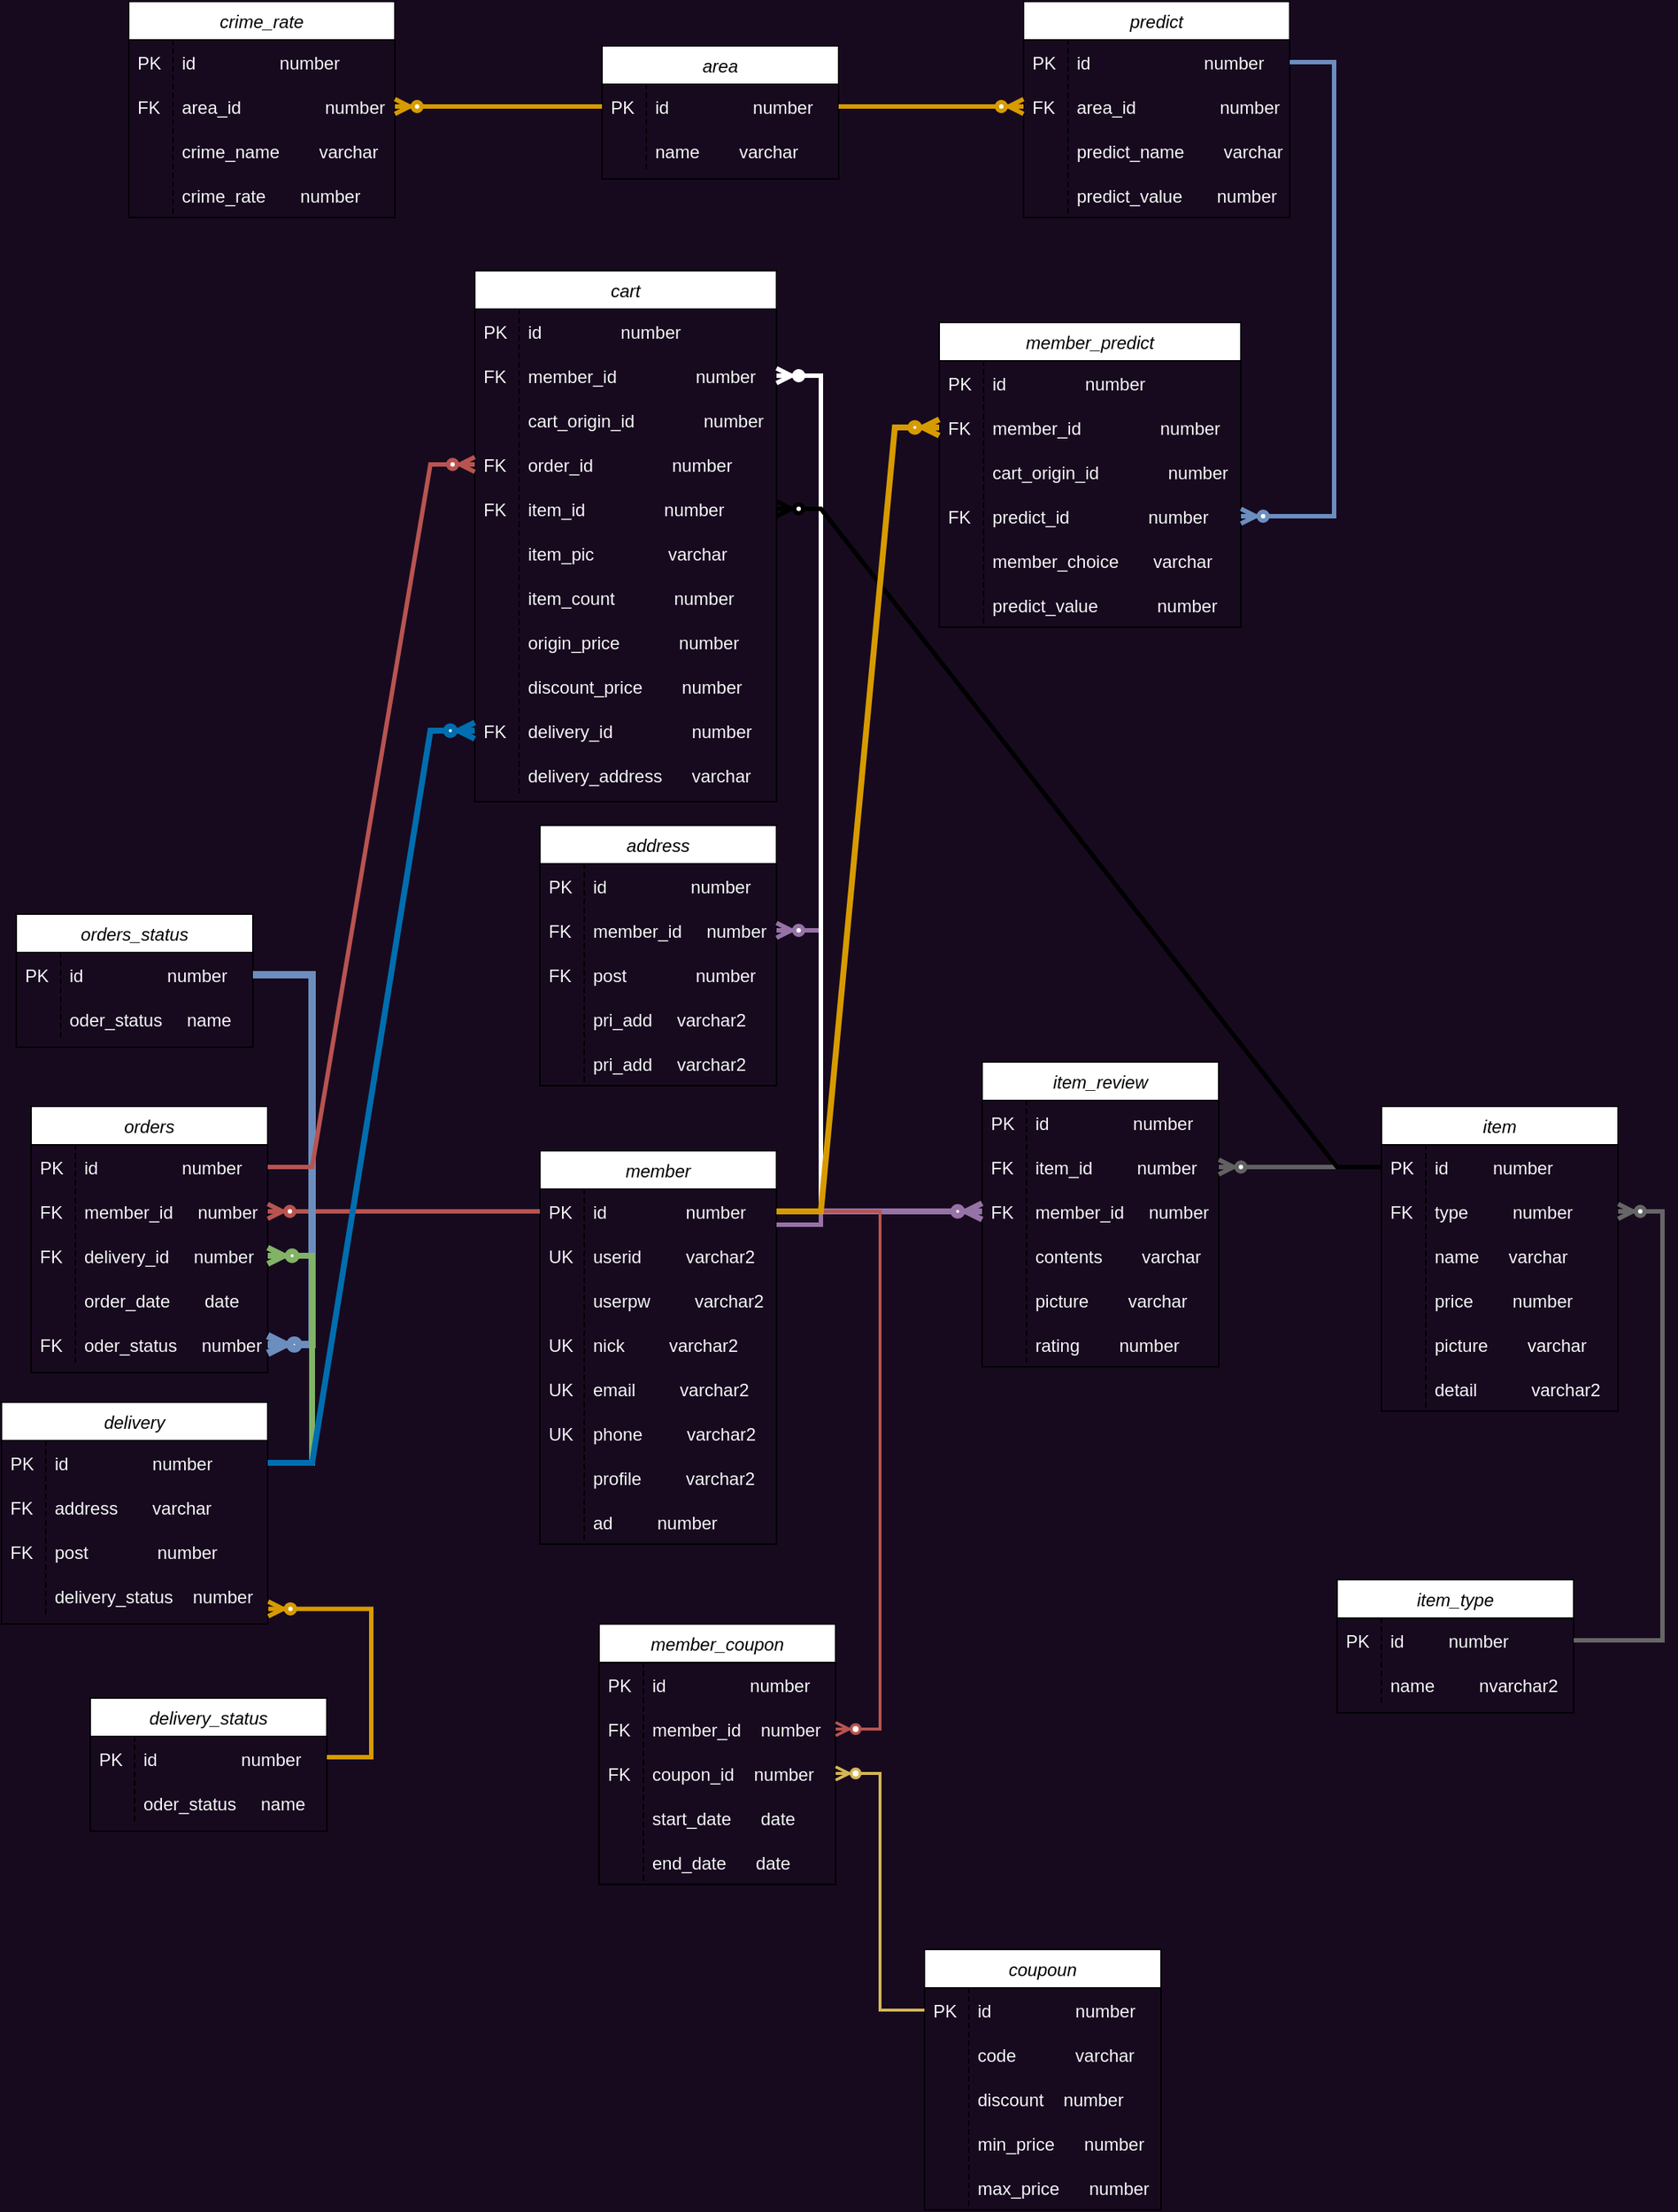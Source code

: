 <mxfile version="24.5.2" type="github">
  <diagram id="C5RBs43oDa-KdzZeNtuy" name="Page-1">
    <mxGraphModel dx="1044" dy="3968" grid="0" gridSize="10" guides="1" tooltips="1" connect="1" arrows="1" fold="1" page="1" pageScale="1" pageWidth="4681" pageHeight="3300" background="#170A1F" math="0" shadow="0">
      <root>
        <mxCell id="WIyWlLk6GJQsqaUBKTNV-0" />
        <mxCell id="WIyWlLk6GJQsqaUBKTNV-1" parent="WIyWlLk6GJQsqaUBKTNV-0" />
        <mxCell id="zkfFHV4jXpPFQw0GAbJ--0" value="member" style="swimlane;fontStyle=2;align=center;verticalAlign=top;childLayout=stackLayout;horizontal=1;startSize=26;horizontalStack=0;resizeParent=1;resizeLast=0;collapsible=1;marginBottom=0;rounded=0;shadow=0;strokeWidth=1;fontColor=#000000;" parent="WIyWlLk6GJQsqaUBKTNV-1" vertex="1">
          <mxGeometry x="490" width="160" height="266" as="geometry">
            <mxRectangle x="220" y="60" width="160" height="26" as="alternateBounds" />
          </mxGeometry>
        </mxCell>
        <mxCell id="XIsmlEJmv4DeTIeKc8W9-85" value="id                number" style="shape=partialRectangle;fillColor=none;align=left;verticalAlign=middle;strokeColor=none;spacingLeft=34;rotatable=0;points=[[0,0.5],[1,0.5]];portConstraint=eastwest;dropTarget=0;fontColor=#F5F5F5;" parent="zkfFHV4jXpPFQw0GAbJ--0" vertex="1">
          <mxGeometry y="26" width="160" height="30" as="geometry" />
        </mxCell>
        <mxCell id="XIsmlEJmv4DeTIeKc8W9-86" value="PK" style="shape=partialRectangle;top=0;left=0;bottom=0;fillColor=none;stokeWidth=1;dashed=1;align=left;verticalAlign=middle;spacingLeft=4;spacingRight=4;overflow=hidden;rotatable=0;points=[];portConstraint=eastwest;part=1;fontColor=#F5F5F5;" parent="XIsmlEJmv4DeTIeKc8W9-85" vertex="1" connectable="0">
          <mxGeometry width="30" height="30" as="geometry" />
        </mxCell>
        <mxCell id="XIsmlEJmv4DeTIeKc8W9-89" value="userid         varchar2" style="shape=partialRectangle;fillColor=none;align=left;verticalAlign=middle;strokeColor=none;spacingLeft=34;rotatable=0;points=[[0,0.5],[1,0.5]];portConstraint=eastwest;dropTarget=0;fontColor=#F5F5F5;" parent="zkfFHV4jXpPFQw0GAbJ--0" vertex="1">
          <mxGeometry y="56" width="160" height="30" as="geometry" />
        </mxCell>
        <mxCell id="XIsmlEJmv4DeTIeKc8W9-90" value="UK" style="shape=partialRectangle;top=0;left=0;bottom=0;fillColor=none;stokeWidth=1;dashed=1;align=left;verticalAlign=middle;spacingLeft=4;spacingRight=4;overflow=hidden;rotatable=0;points=[];portConstraint=eastwest;part=1;fontColor=#F5F5F5;" parent="XIsmlEJmv4DeTIeKc8W9-89" vertex="1" connectable="0">
          <mxGeometry width="30" height="30" as="geometry" />
        </mxCell>
        <mxCell id="XIsmlEJmv4DeTIeKc8W9-91" value="userpw         varchar2" style="shape=partialRectangle;fillColor=none;align=left;verticalAlign=middle;strokeColor=none;spacingLeft=34;rotatable=0;points=[[0,0.5],[1,0.5]];portConstraint=eastwest;dropTarget=0;fontColor=#F5F5F5;" parent="zkfFHV4jXpPFQw0GAbJ--0" vertex="1">
          <mxGeometry y="86" width="160" height="30" as="geometry" />
        </mxCell>
        <mxCell id="XIsmlEJmv4DeTIeKc8W9-92" value="" style="shape=partialRectangle;top=0;left=0;bottom=0;fillColor=none;stokeWidth=1;dashed=1;align=left;verticalAlign=middle;spacingLeft=4;spacingRight=4;overflow=hidden;rotatable=0;points=[];portConstraint=eastwest;part=1;fontColor=#F5F5F5;" parent="XIsmlEJmv4DeTIeKc8W9-91" vertex="1" connectable="0">
          <mxGeometry width="30" height="30" as="geometry" />
        </mxCell>
        <mxCell id="XIsmlEJmv4DeTIeKc8W9-93" value="nick         varchar2" style="shape=partialRectangle;fillColor=none;align=left;verticalAlign=middle;strokeColor=none;spacingLeft=34;rotatable=0;points=[[0,0.5],[1,0.5]];portConstraint=eastwest;dropTarget=0;fontColor=#F5F5F5;" parent="zkfFHV4jXpPFQw0GAbJ--0" vertex="1">
          <mxGeometry y="116" width="160" height="30" as="geometry" />
        </mxCell>
        <mxCell id="XIsmlEJmv4DeTIeKc8W9-94" value="UK" style="shape=partialRectangle;top=0;left=0;bottom=0;fillColor=none;stokeWidth=1;dashed=1;align=left;verticalAlign=middle;spacingLeft=4;spacingRight=4;overflow=hidden;rotatable=0;points=[];portConstraint=eastwest;part=1;fontColor=#F5F5F5;" parent="XIsmlEJmv4DeTIeKc8W9-93" vertex="1" connectable="0">
          <mxGeometry width="30" height="30" as="geometry" />
        </mxCell>
        <mxCell id="XIsmlEJmv4DeTIeKc8W9-104" value="email         varchar2" style="shape=partialRectangle;fillColor=none;align=left;verticalAlign=middle;strokeColor=none;spacingLeft=34;rotatable=0;points=[[0,0.5],[1,0.5]];portConstraint=eastwest;dropTarget=0;fontColor=#F5F5F5;" parent="zkfFHV4jXpPFQw0GAbJ--0" vertex="1">
          <mxGeometry y="146" width="160" height="30" as="geometry" />
        </mxCell>
        <mxCell id="XIsmlEJmv4DeTIeKc8W9-105" value="UK" style="shape=partialRectangle;top=0;left=0;bottom=0;fillColor=none;stokeWidth=1;dashed=1;align=left;verticalAlign=middle;spacingLeft=4;spacingRight=4;overflow=hidden;rotatable=0;points=[];portConstraint=eastwest;part=1;fontColor=#F5F5F5;" parent="XIsmlEJmv4DeTIeKc8W9-104" vertex="1" connectable="0">
          <mxGeometry width="30" height="30" as="geometry" />
        </mxCell>
        <mxCell id="XIsmlEJmv4DeTIeKc8W9-109" value="phone         varchar2" style="shape=partialRectangle;fillColor=none;align=left;verticalAlign=middle;strokeColor=none;spacingLeft=34;rotatable=0;points=[[0,0.5],[1,0.5]];portConstraint=eastwest;dropTarget=0;fontColor=#F5F5F5;" parent="zkfFHV4jXpPFQw0GAbJ--0" vertex="1">
          <mxGeometry y="176" width="160" height="30" as="geometry" />
        </mxCell>
        <mxCell id="XIsmlEJmv4DeTIeKc8W9-110" value="UK" style="shape=partialRectangle;top=0;left=0;bottom=0;fillColor=none;stokeWidth=1;dashed=1;align=left;verticalAlign=middle;spacingLeft=4;spacingRight=4;overflow=hidden;rotatable=0;points=[];portConstraint=eastwest;part=1;fontColor=#F5F5F5;" parent="XIsmlEJmv4DeTIeKc8W9-109" vertex="1" connectable="0">
          <mxGeometry width="30" height="30" as="geometry" />
        </mxCell>
        <mxCell id="XIsmlEJmv4DeTIeKc8W9-113" value="profile         varchar2" style="shape=partialRectangle;fillColor=none;align=left;verticalAlign=middle;strokeColor=none;spacingLeft=34;rotatable=0;points=[[0,0.5],[1,0.5]];portConstraint=eastwest;dropTarget=0;fontColor=#F5F5F5;" parent="zkfFHV4jXpPFQw0GAbJ--0" vertex="1">
          <mxGeometry y="206" width="160" height="30" as="geometry" />
        </mxCell>
        <mxCell id="XIsmlEJmv4DeTIeKc8W9-114" value="" style="shape=partialRectangle;top=0;left=0;bottom=0;fillColor=none;stokeWidth=1;dashed=1;align=left;verticalAlign=middle;spacingLeft=4;spacingRight=4;overflow=hidden;rotatable=0;points=[];portConstraint=eastwest;part=1;fontColor=#F5F5F5;" parent="XIsmlEJmv4DeTIeKc8W9-113" vertex="1" connectable="0">
          <mxGeometry width="30" height="30" as="geometry" />
        </mxCell>
        <mxCell id="XIsmlEJmv4DeTIeKc8W9-106" value="ad         number" style="shape=partialRectangle;fillColor=none;align=left;verticalAlign=middle;strokeColor=none;spacingLeft=34;rotatable=0;points=[[0,0.5],[1,0.5]];portConstraint=eastwest;dropTarget=0;fontColor=#F5F5F5;" parent="zkfFHV4jXpPFQw0GAbJ--0" vertex="1">
          <mxGeometry y="236" width="160" height="30" as="geometry" />
        </mxCell>
        <mxCell id="XIsmlEJmv4DeTIeKc8W9-107" value="" style="shape=partialRectangle;top=0;left=0;bottom=0;fillColor=none;stokeWidth=1;dashed=1;align=left;verticalAlign=middle;spacingLeft=4;spacingRight=4;overflow=hidden;rotatable=0;points=[];portConstraint=eastwest;part=1;fontColor=#F5F5F5;" parent="XIsmlEJmv4DeTIeKc8W9-106" vertex="1" connectable="0">
          <mxGeometry width="30" height="30" as="geometry" />
        </mxCell>
        <mxCell id="XIsmlEJmv4DeTIeKc8W9-115" value="item_type" style="swimlane;fontStyle=2;align=center;verticalAlign=top;childLayout=stackLayout;horizontal=1;startSize=26;horizontalStack=0;resizeParent=1;resizeLast=0;collapsible=1;marginBottom=0;rounded=0;shadow=0;strokeWidth=1;fontColor=#000000;" parent="WIyWlLk6GJQsqaUBKTNV-1" vertex="1">
          <mxGeometry x="1029" y="290" width="160" height="90" as="geometry">
            <mxRectangle x="220" y="60" width="160" height="26" as="alternateBounds" />
          </mxGeometry>
        </mxCell>
        <mxCell id="XIsmlEJmv4DeTIeKc8W9-116" value="id         number" style="shape=partialRectangle;fillColor=none;align=left;verticalAlign=middle;strokeColor=none;spacingLeft=34;rotatable=0;points=[[0,0.5],[1,0.5]];portConstraint=eastwest;dropTarget=0;fontColor=#F5F5F5;" parent="XIsmlEJmv4DeTIeKc8W9-115" vertex="1">
          <mxGeometry y="26" width="160" height="30" as="geometry" />
        </mxCell>
        <mxCell id="XIsmlEJmv4DeTIeKc8W9-117" value="PK" style="shape=partialRectangle;top=0;left=0;bottom=0;fillColor=none;stokeWidth=1;dashed=1;align=left;verticalAlign=middle;spacingLeft=4;spacingRight=4;overflow=hidden;rotatable=0;points=[];portConstraint=eastwest;part=1;fontColor=#F5F5F5;" parent="XIsmlEJmv4DeTIeKc8W9-116" vertex="1" connectable="0">
          <mxGeometry width="30" height="30" as="geometry" />
        </mxCell>
        <mxCell id="XIsmlEJmv4DeTIeKc8W9-122" value="name         nvarchar2" style="shape=partialRectangle;fillColor=none;align=left;verticalAlign=middle;strokeColor=none;spacingLeft=34;rotatable=0;points=[[0,0.5],[1,0.5]];portConstraint=eastwest;dropTarget=0;fontColor=#F5F5F5;" parent="XIsmlEJmv4DeTIeKc8W9-115" vertex="1">
          <mxGeometry y="56" width="160" height="30" as="geometry" />
        </mxCell>
        <mxCell id="XIsmlEJmv4DeTIeKc8W9-123" value="" style="shape=partialRectangle;top=0;left=0;bottom=0;fillColor=none;stokeWidth=1;dashed=1;align=left;verticalAlign=middle;spacingLeft=4;spacingRight=4;overflow=hidden;rotatable=0;points=[];portConstraint=eastwest;part=1;fontColor=#F5F5F5;" parent="XIsmlEJmv4DeTIeKc8W9-122" vertex="1" connectable="0">
          <mxGeometry width="30" height="30" as="geometry" />
        </mxCell>
        <mxCell id="XIsmlEJmv4DeTIeKc8W9-134" value="item" style="swimlane;fontStyle=2;align=center;verticalAlign=top;childLayout=stackLayout;horizontal=1;startSize=26;horizontalStack=0;resizeParent=1;resizeLast=0;collapsible=1;marginBottom=0;rounded=0;shadow=0;strokeWidth=1;fontColor=#000000;" parent="WIyWlLk6GJQsqaUBKTNV-1" vertex="1">
          <mxGeometry x="1059" y="-30" width="160" height="206" as="geometry">
            <mxRectangle x="220" y="60" width="160" height="26" as="alternateBounds" />
          </mxGeometry>
        </mxCell>
        <mxCell id="XIsmlEJmv4DeTIeKc8W9-135" value="id         number" style="shape=partialRectangle;fillColor=none;align=left;verticalAlign=middle;strokeColor=none;spacingLeft=34;rotatable=0;points=[[0,0.5],[1,0.5]];portConstraint=eastwest;dropTarget=0;fontColor=#F5F5F5;" parent="XIsmlEJmv4DeTIeKc8W9-134" vertex="1">
          <mxGeometry y="26" width="160" height="30" as="geometry" />
        </mxCell>
        <mxCell id="XIsmlEJmv4DeTIeKc8W9-136" value="PK" style="shape=partialRectangle;top=0;left=0;bottom=0;fillColor=none;stokeWidth=1;dashed=1;align=left;verticalAlign=middle;spacingLeft=4;spacingRight=4;overflow=hidden;rotatable=0;points=[];portConstraint=eastwest;part=1;fontColor=#F5F5F5;" parent="XIsmlEJmv4DeTIeKc8W9-135" vertex="1" connectable="0">
          <mxGeometry width="30" height="30" as="geometry" />
        </mxCell>
        <mxCell id="XIsmlEJmv4DeTIeKc8W9-137" value="type         number" style="shape=partialRectangle;fillColor=none;align=left;verticalAlign=middle;strokeColor=none;spacingLeft=34;rotatable=0;points=[[0,0.5],[1,0.5]];portConstraint=eastwest;dropTarget=0;fontColor=#F5F5F5;" parent="XIsmlEJmv4DeTIeKc8W9-134" vertex="1">
          <mxGeometry y="56" width="160" height="30" as="geometry" />
        </mxCell>
        <mxCell id="XIsmlEJmv4DeTIeKc8W9-138" value="FK" style="shape=partialRectangle;top=0;left=0;bottom=0;fillColor=none;stokeWidth=1;dashed=1;align=left;verticalAlign=middle;spacingLeft=4;spacingRight=4;overflow=hidden;rotatable=0;points=[];portConstraint=eastwest;part=1;fontColor=#F5F5F5;" parent="XIsmlEJmv4DeTIeKc8W9-137" vertex="1" connectable="0">
          <mxGeometry width="30" height="30" as="geometry" />
        </mxCell>
        <mxCell id="XIsmlEJmv4DeTIeKc8W9-143" value="name      varchar" style="shape=partialRectangle;fillColor=none;align=left;verticalAlign=middle;strokeColor=none;spacingLeft=34;rotatable=0;points=[[0,0.5],[1,0.5]];portConstraint=eastwest;dropTarget=0;fontColor=#F5F5F5;" parent="XIsmlEJmv4DeTIeKc8W9-134" vertex="1">
          <mxGeometry y="86" width="160" height="30" as="geometry" />
        </mxCell>
        <mxCell id="XIsmlEJmv4DeTIeKc8W9-144" value="" style="shape=partialRectangle;top=0;left=0;bottom=0;fillColor=none;stokeWidth=1;dashed=1;align=left;verticalAlign=middle;spacingLeft=4;spacingRight=4;overflow=hidden;rotatable=0;points=[];portConstraint=eastwest;part=1;fontColor=#F5F5F5;" parent="XIsmlEJmv4DeTIeKc8W9-143" vertex="1" connectable="0">
          <mxGeometry width="30" height="30" as="geometry" />
        </mxCell>
        <mxCell id="XIsmlEJmv4DeTIeKc8W9-145" value="price        number" style="shape=partialRectangle;fillColor=none;align=left;verticalAlign=middle;strokeColor=none;spacingLeft=34;rotatable=0;points=[[0,0.5],[1,0.5]];portConstraint=eastwest;dropTarget=0;fontColor=#F5F5F5;" parent="XIsmlEJmv4DeTIeKc8W9-134" vertex="1">
          <mxGeometry y="116" width="160" height="30" as="geometry" />
        </mxCell>
        <mxCell id="XIsmlEJmv4DeTIeKc8W9-146" value="" style="shape=partialRectangle;top=0;left=0;bottom=0;fillColor=none;stokeWidth=1;dashed=1;align=left;verticalAlign=middle;spacingLeft=4;spacingRight=4;overflow=hidden;rotatable=0;points=[];portConstraint=eastwest;part=1;fontColor=#F5F5F5;" parent="XIsmlEJmv4DeTIeKc8W9-145" vertex="1" connectable="0">
          <mxGeometry width="30" height="30" as="geometry" />
        </mxCell>
        <mxCell id="XIsmlEJmv4DeTIeKc8W9-147" value="picture        varchar" style="shape=partialRectangle;fillColor=none;align=left;verticalAlign=middle;strokeColor=none;spacingLeft=34;rotatable=0;points=[[0,0.5],[1,0.5]];portConstraint=eastwest;dropTarget=0;fontColor=#F5F5F5;" parent="XIsmlEJmv4DeTIeKc8W9-134" vertex="1">
          <mxGeometry y="146" width="160" height="30" as="geometry" />
        </mxCell>
        <mxCell id="XIsmlEJmv4DeTIeKc8W9-148" value="" style="shape=partialRectangle;top=0;left=0;bottom=0;fillColor=none;stokeWidth=1;dashed=1;align=left;verticalAlign=middle;spacingLeft=4;spacingRight=4;overflow=hidden;rotatable=0;points=[];portConstraint=eastwest;part=1;fontColor=#F5F5F5;" parent="XIsmlEJmv4DeTIeKc8W9-147" vertex="1" connectable="0">
          <mxGeometry width="30" height="30" as="geometry" />
        </mxCell>
        <mxCell id="XIsmlEJmv4DeTIeKc8W9-141" value="detail           varchar2" style="shape=partialRectangle;fillColor=none;align=left;verticalAlign=middle;strokeColor=none;spacingLeft=34;rotatable=0;points=[[0,0.5],[1,0.5]];portConstraint=eastwest;dropTarget=0;fontColor=#F5F5F5;" parent="XIsmlEJmv4DeTIeKc8W9-134" vertex="1">
          <mxGeometry y="176" width="160" height="30" as="geometry" />
        </mxCell>
        <mxCell id="XIsmlEJmv4DeTIeKc8W9-142" value="" style="shape=partialRectangle;top=0;left=0;bottom=0;fillColor=none;stokeWidth=1;dashed=1;align=left;verticalAlign=middle;spacingLeft=4;spacingRight=4;overflow=hidden;rotatable=0;points=[];portConstraint=eastwest;part=1;fontColor=#F5F5F5;" parent="XIsmlEJmv4DeTIeKc8W9-141" vertex="1" connectable="0">
          <mxGeometry width="30" height="30" as="geometry" />
        </mxCell>
        <mxCell id="XIsmlEJmv4DeTIeKc8W9-140" value="" style="edgeStyle=entityRelationEdgeStyle;fontSize=12;html=1;endArrow=ERzeroToMany;endFill=1;rounded=0;exitX=1;exitY=0.5;exitDx=0;exitDy=0;fontColor=#F5F5F5;fillColor=#f5f5f5;strokeColor=#666666;strokeWidth=3;" parent="WIyWlLk6GJQsqaUBKTNV-1" source="XIsmlEJmv4DeTIeKc8W9-116" target="XIsmlEJmv4DeTIeKc8W9-137" edge="1">
          <mxGeometry width="100" height="100" relative="1" as="geometry">
            <mxPoint x="1059" y="151.19" as="sourcePoint" />
            <mxPoint x="1057.4" y="294.81" as="targetPoint" />
            <Array as="points">
              <mxPoint x="959" y="259.19" />
              <mxPoint x="1129" y="190.19" />
              <mxPoint x="1109" y="180.19" />
              <mxPoint x="1159" y="250.19" />
              <mxPoint x="1139" y="260.19" />
              <mxPoint x="1109" y="170.19" />
              <mxPoint x="929" y="269.19" />
            </Array>
          </mxGeometry>
        </mxCell>
        <mxCell id="XIsmlEJmv4DeTIeKc8W9-149" value="item_review" style="swimlane;fontStyle=2;align=center;verticalAlign=top;childLayout=stackLayout;horizontal=1;startSize=26;horizontalStack=0;resizeParent=1;resizeLast=0;collapsible=1;marginBottom=0;rounded=0;shadow=0;strokeWidth=1;fontColor=#000000;" parent="WIyWlLk6GJQsqaUBKTNV-1" vertex="1">
          <mxGeometry x="789" y="-60" width="160" height="206" as="geometry">
            <mxRectangle x="220" y="60" width="160" height="26" as="alternateBounds" />
          </mxGeometry>
        </mxCell>
        <mxCell id="XIsmlEJmv4DeTIeKc8W9-150" value="id                 number" style="shape=partialRectangle;fillColor=none;align=left;verticalAlign=middle;strokeColor=none;spacingLeft=34;rotatable=0;points=[[0,0.5],[1,0.5]];portConstraint=eastwest;dropTarget=0;fontColor=#F5F5F5;" parent="XIsmlEJmv4DeTIeKc8W9-149" vertex="1">
          <mxGeometry y="26" width="160" height="30" as="geometry" />
        </mxCell>
        <mxCell id="XIsmlEJmv4DeTIeKc8W9-151" value="PK" style="shape=partialRectangle;top=0;left=0;bottom=0;fillColor=none;stokeWidth=1;dashed=1;align=left;verticalAlign=middle;spacingLeft=4;spacingRight=4;overflow=hidden;rotatable=0;points=[];portConstraint=eastwest;part=1;fontColor=#F5F5F5;" parent="XIsmlEJmv4DeTIeKc8W9-150" vertex="1" connectable="0">
          <mxGeometry width="30" height="30" as="geometry" />
        </mxCell>
        <mxCell id="XIsmlEJmv4DeTIeKc8W9-152" value="item_id         number" style="shape=partialRectangle;fillColor=none;align=left;verticalAlign=middle;strokeColor=none;spacingLeft=34;rotatable=0;points=[[0,0.5],[1,0.5]];portConstraint=eastwest;dropTarget=0;fontColor=#F5F5F5;" parent="XIsmlEJmv4DeTIeKc8W9-149" vertex="1">
          <mxGeometry y="56" width="160" height="30" as="geometry" />
        </mxCell>
        <mxCell id="XIsmlEJmv4DeTIeKc8W9-153" value="FK" style="shape=partialRectangle;top=0;left=0;bottom=0;fillColor=none;stokeWidth=1;dashed=1;align=left;verticalAlign=middle;spacingLeft=4;spacingRight=4;overflow=hidden;rotatable=0;points=[];portConstraint=eastwest;part=1;fontColor=#F5F5F5;" parent="XIsmlEJmv4DeTIeKc8W9-152" vertex="1" connectable="0">
          <mxGeometry width="30" height="30" as="geometry" />
        </mxCell>
        <mxCell id="XIsmlEJmv4DeTIeKc8W9-154" value="member_id     number" style="shape=partialRectangle;fillColor=none;align=left;verticalAlign=middle;strokeColor=none;spacingLeft=34;rotatable=0;points=[[0,0.5],[1,0.5]];portConstraint=eastwest;dropTarget=0;fontColor=#F5F5F5;" parent="XIsmlEJmv4DeTIeKc8W9-149" vertex="1">
          <mxGeometry y="86" width="160" height="30" as="geometry" />
        </mxCell>
        <mxCell id="XIsmlEJmv4DeTIeKc8W9-155" value="FK" style="shape=partialRectangle;top=0;left=0;bottom=0;fillColor=none;stokeWidth=1;dashed=1;align=left;verticalAlign=middle;spacingLeft=4;spacingRight=4;overflow=hidden;rotatable=0;points=[];portConstraint=eastwest;part=1;fontColor=#F5F5F5;" parent="XIsmlEJmv4DeTIeKc8W9-154" vertex="1" connectable="0">
          <mxGeometry width="30" height="30" as="geometry" />
        </mxCell>
        <mxCell id="XIsmlEJmv4DeTIeKc8W9-156" value="contents        varchar" style="shape=partialRectangle;fillColor=none;align=left;verticalAlign=middle;strokeColor=none;spacingLeft=34;rotatable=0;points=[[0,0.5],[1,0.5]];portConstraint=eastwest;dropTarget=0;fontColor=#F5F5F5;" parent="XIsmlEJmv4DeTIeKc8W9-149" vertex="1">
          <mxGeometry y="116" width="160" height="30" as="geometry" />
        </mxCell>
        <mxCell id="XIsmlEJmv4DeTIeKc8W9-157" value="" style="shape=partialRectangle;top=0;left=0;bottom=0;fillColor=none;stokeWidth=1;dashed=1;align=left;verticalAlign=middle;spacingLeft=4;spacingRight=4;overflow=hidden;rotatable=0;points=[];portConstraint=eastwest;part=1;fontColor=#F5F5F5;" parent="XIsmlEJmv4DeTIeKc8W9-156" vertex="1" connectable="0">
          <mxGeometry width="30" height="30" as="geometry" />
        </mxCell>
        <mxCell id="XIsmlEJmv4DeTIeKc8W9-158" value="picture        varchar" style="shape=partialRectangle;fillColor=none;align=left;verticalAlign=middle;strokeColor=none;spacingLeft=34;rotatable=0;points=[[0,0.5],[1,0.5]];portConstraint=eastwest;dropTarget=0;fontColor=#F5F5F5;" parent="XIsmlEJmv4DeTIeKc8W9-149" vertex="1">
          <mxGeometry y="146" width="160" height="30" as="geometry" />
        </mxCell>
        <mxCell id="XIsmlEJmv4DeTIeKc8W9-159" value="" style="shape=partialRectangle;top=0;left=0;bottom=0;fillColor=none;stokeWidth=1;dashed=1;align=left;verticalAlign=middle;spacingLeft=4;spacingRight=4;overflow=hidden;rotatable=0;points=[];portConstraint=eastwest;part=1;fontColor=#F5F5F5;" parent="XIsmlEJmv4DeTIeKc8W9-158" vertex="1" connectable="0">
          <mxGeometry width="30" height="30" as="geometry" />
        </mxCell>
        <mxCell id="XIsmlEJmv4DeTIeKc8W9-160" value="rating        number" style="shape=partialRectangle;fillColor=none;align=left;verticalAlign=middle;strokeColor=none;spacingLeft=34;rotatable=0;points=[[0,0.5],[1,0.5]];portConstraint=eastwest;dropTarget=0;fontColor=#F5F5F5;" parent="XIsmlEJmv4DeTIeKc8W9-149" vertex="1">
          <mxGeometry y="176" width="160" height="30" as="geometry" />
        </mxCell>
        <mxCell id="XIsmlEJmv4DeTIeKc8W9-161" value="" style="shape=partialRectangle;top=0;left=0;bottom=0;fillColor=none;stokeWidth=1;dashed=1;align=left;verticalAlign=middle;spacingLeft=4;spacingRight=4;overflow=hidden;rotatable=0;points=[];portConstraint=eastwest;part=1;fontColor=#F5F5F5;" parent="XIsmlEJmv4DeTIeKc8W9-160" vertex="1" connectable="0">
          <mxGeometry width="30" height="30" as="geometry" />
        </mxCell>
        <mxCell id="XIsmlEJmv4DeTIeKc8W9-165" value="" style="edgeStyle=entityRelationEdgeStyle;fontSize=12;html=1;endArrow=ERzeroToMany;endFill=1;rounded=0;exitX=0;exitY=0.5;exitDx=0;exitDy=0;entryX=1;entryY=0.5;entryDx=0;entryDy=0;fontColor=#F5F5F5;strokeColor=#616161;strokeWidth=3;" parent="WIyWlLk6GJQsqaUBKTNV-1" source="XIsmlEJmv4DeTIeKc8W9-135" target="XIsmlEJmv4DeTIeKc8W9-152" edge="1">
          <mxGeometry width="100" height="100" relative="1" as="geometry">
            <mxPoint x="1029" y="286" as="sourcePoint" />
            <mxPoint x="1129" y="186" as="targetPoint" />
            <Array as="points">
              <mxPoint x="1149" y="130" />
            </Array>
          </mxGeometry>
        </mxCell>
        <mxCell id="XIsmlEJmv4DeTIeKc8W9-166" value="" style="edgeStyle=entityRelationEdgeStyle;fontSize=12;html=1;endArrow=ERzeroToMany;endFill=1;rounded=0;exitX=1;exitY=0.5;exitDx=0;exitDy=0;entryX=0;entryY=0.5;entryDx=0;entryDy=0;fillColor=#e1d5e7;strokeColor=#9673a6;strokeWidth=4;fontColor=#F5F5F5;" parent="WIyWlLk6GJQsqaUBKTNV-1" source="XIsmlEJmv4DeTIeKc8W9-85" target="XIsmlEJmv4DeTIeKc8W9-154" edge="1">
          <mxGeometry width="100" height="100" relative="1" as="geometry">
            <mxPoint x="890" y="380" as="sourcePoint" />
            <mxPoint x="990" y="280" as="targetPoint" />
          </mxGeometry>
        </mxCell>
        <mxCell id="XIsmlEJmv4DeTIeKc8W9-167" value="orders" style="swimlane;fontStyle=2;align=center;verticalAlign=top;childLayout=stackLayout;horizontal=1;startSize=26;horizontalStack=0;resizeParent=1;resizeLast=0;collapsible=1;marginBottom=0;rounded=0;shadow=0;strokeWidth=1;fontColor=#000000;" parent="WIyWlLk6GJQsqaUBKTNV-1" vertex="1">
          <mxGeometry x="146" y="-30" width="160" height="180" as="geometry">
            <mxRectangle x="220" y="60" width="160" height="26" as="alternateBounds" />
          </mxGeometry>
        </mxCell>
        <mxCell id="XIsmlEJmv4DeTIeKc8W9-168" value="id                 number" style="shape=partialRectangle;fillColor=none;align=left;verticalAlign=middle;strokeColor=none;spacingLeft=34;rotatable=0;points=[[0,0.5],[1,0.5]];portConstraint=eastwest;dropTarget=0;fontColor=#F5F5F5;" parent="XIsmlEJmv4DeTIeKc8W9-167" vertex="1">
          <mxGeometry y="26" width="160" height="30" as="geometry" />
        </mxCell>
        <mxCell id="XIsmlEJmv4DeTIeKc8W9-169" value="PK" style="shape=partialRectangle;top=0;left=0;bottom=0;fillColor=none;stokeWidth=1;dashed=1;align=left;verticalAlign=middle;spacingLeft=4;spacingRight=4;overflow=hidden;rotatable=0;points=[];portConstraint=eastwest;part=1;fontColor=#F5F5F5;" parent="XIsmlEJmv4DeTIeKc8W9-168" vertex="1" connectable="0">
          <mxGeometry width="30" height="30" as="geometry" />
        </mxCell>
        <mxCell id="XIsmlEJmv4DeTIeKc8W9-170" value="member_id     number" style="shape=partialRectangle;fillColor=none;align=left;verticalAlign=middle;strokeColor=none;spacingLeft=34;rotatable=0;points=[[0,0.5],[1,0.5]];portConstraint=eastwest;dropTarget=0;fontColor=#F5F5F5;" parent="XIsmlEJmv4DeTIeKc8W9-167" vertex="1">
          <mxGeometry y="56" width="160" height="30" as="geometry" />
        </mxCell>
        <mxCell id="XIsmlEJmv4DeTIeKc8W9-171" value="FK" style="shape=partialRectangle;top=0;left=0;bottom=0;fillColor=none;stokeWidth=1;dashed=1;align=left;verticalAlign=middle;spacingLeft=4;spacingRight=4;overflow=hidden;rotatable=0;points=[];portConstraint=eastwest;part=1;fontColor=#F5F5F5;" parent="XIsmlEJmv4DeTIeKc8W9-170" vertex="1" connectable="0">
          <mxGeometry width="30" height="30" as="geometry" />
        </mxCell>
        <mxCell id="XIsmlEJmv4DeTIeKc8W9-172" value="delivery_id     number" style="shape=partialRectangle;fillColor=none;align=left;verticalAlign=middle;strokeColor=none;spacingLeft=34;rotatable=0;points=[[0,0.5],[1,0.5]];portConstraint=eastwest;dropTarget=0;fontColor=#F5F5F5;" parent="XIsmlEJmv4DeTIeKc8W9-167" vertex="1">
          <mxGeometry y="86" width="160" height="30" as="geometry" />
        </mxCell>
        <mxCell id="XIsmlEJmv4DeTIeKc8W9-173" value="FK" style="shape=partialRectangle;top=0;left=0;bottom=0;fillColor=none;stokeWidth=1;dashed=1;align=left;verticalAlign=middle;spacingLeft=4;spacingRight=4;overflow=hidden;rotatable=0;points=[];portConstraint=eastwest;part=1;fontColor=#F5F5F5;" parent="XIsmlEJmv4DeTIeKc8W9-172" vertex="1" connectable="0">
          <mxGeometry width="30" height="30" as="geometry" />
        </mxCell>
        <mxCell id="XIsmlEJmv4DeTIeKc8W9-174" value="order_date       date" style="shape=partialRectangle;fillColor=none;align=left;verticalAlign=middle;strokeColor=none;spacingLeft=34;rotatable=0;points=[[0,0.5],[1,0.5]];portConstraint=eastwest;dropTarget=0;fontColor=#F5F5F5;" parent="XIsmlEJmv4DeTIeKc8W9-167" vertex="1">
          <mxGeometry y="116" width="160" height="30" as="geometry" />
        </mxCell>
        <mxCell id="XIsmlEJmv4DeTIeKc8W9-175" value="" style="shape=partialRectangle;top=0;left=0;bottom=0;fillColor=none;stokeWidth=1;dashed=1;align=left;verticalAlign=middle;spacingLeft=4;spacingRight=4;overflow=hidden;rotatable=0;points=[];portConstraint=eastwest;part=1;fontColor=#F5F5F5;" parent="XIsmlEJmv4DeTIeKc8W9-174" vertex="1" connectable="0">
          <mxGeometry width="30" height="30" as="geometry" />
        </mxCell>
        <mxCell id="XIsmlEJmv4DeTIeKc8W9-178" value="oder_status     number" style="shape=partialRectangle;fillColor=none;align=left;verticalAlign=middle;strokeColor=none;spacingLeft=34;rotatable=0;points=[[0,0.5],[1,0.5]];portConstraint=eastwest;dropTarget=0;fontColor=#F5F5F5;" parent="XIsmlEJmv4DeTIeKc8W9-167" vertex="1">
          <mxGeometry y="146" width="160" height="30" as="geometry" />
        </mxCell>
        <mxCell id="XIsmlEJmv4DeTIeKc8W9-179" value="FK" style="shape=partialRectangle;top=0;left=0;bottom=0;fillColor=none;stokeWidth=1;dashed=1;align=left;verticalAlign=middle;spacingLeft=4;spacingRight=4;overflow=hidden;rotatable=0;points=[];portConstraint=eastwest;part=1;fontColor=#F5F5F5;" parent="XIsmlEJmv4DeTIeKc8W9-178" vertex="1" connectable="0">
          <mxGeometry width="30" height="30" as="geometry" />
        </mxCell>
        <mxCell id="XIsmlEJmv4DeTIeKc8W9-188" value="" style="edgeStyle=entityRelationEdgeStyle;fontSize=12;html=1;endArrow=ERzeroToMany;endFill=1;rounded=0;exitX=0;exitY=0.5;exitDx=0;exitDy=0;entryX=1;entryY=0.5;entryDx=0;entryDy=0;fillColor=#f8cecc;strokeColor=#b85450;strokeWidth=3;fontColor=#F5F5F5;" parent="WIyWlLk6GJQsqaUBKTNV-1" source="XIsmlEJmv4DeTIeKc8W9-85" target="XIsmlEJmv4DeTIeKc8W9-170" edge="1">
          <mxGeometry width="100" height="100" relative="1" as="geometry">
            <mxPoint x="680" y="146" as="sourcePoint" />
            <mxPoint x="440" y="450" as="targetPoint" />
            <Array as="points">
              <mxPoint x="730" y="254" />
              <mxPoint x="720" y="354" />
              <mxPoint x="290" y="100" />
              <mxPoint x="790" y="424" />
              <mxPoint x="500" y="493" />
              <mxPoint x="730" y="444" />
              <mxPoint x="980" y="503" />
              <mxPoint x="740" y="444" />
              <mxPoint x="130" y="573" />
              <mxPoint x="660" y="513" />
            </Array>
          </mxGeometry>
        </mxCell>
        <mxCell id="XIsmlEJmv4DeTIeKc8W9-190" value="orders_status" style="swimlane;fontStyle=2;align=center;verticalAlign=top;childLayout=stackLayout;horizontal=1;startSize=26;horizontalStack=0;resizeParent=1;resizeLast=0;collapsible=1;marginBottom=0;rounded=0;shadow=0;strokeWidth=1;fontColor=#000000;" parent="WIyWlLk6GJQsqaUBKTNV-1" vertex="1">
          <mxGeometry x="136" y="-160" width="160" height="90" as="geometry">
            <mxRectangle x="220" y="60" width="160" height="26" as="alternateBounds" />
          </mxGeometry>
        </mxCell>
        <mxCell id="XIsmlEJmv4DeTIeKc8W9-191" value="id                 number" style="shape=partialRectangle;fillColor=none;align=left;verticalAlign=middle;strokeColor=none;spacingLeft=34;rotatable=0;points=[[0,0.5],[1,0.5]];portConstraint=eastwest;dropTarget=0;fontColor=#F5F5F5;" parent="XIsmlEJmv4DeTIeKc8W9-190" vertex="1">
          <mxGeometry y="26" width="160" height="30" as="geometry" />
        </mxCell>
        <mxCell id="XIsmlEJmv4DeTIeKc8W9-192" value="PK" style="shape=partialRectangle;top=0;left=0;bottom=0;fillColor=none;stokeWidth=1;dashed=1;align=left;verticalAlign=middle;spacingLeft=4;spacingRight=4;overflow=hidden;rotatable=0;points=[];portConstraint=eastwest;part=1;fontColor=#F5F5F5;" parent="XIsmlEJmv4DeTIeKc8W9-191" vertex="1" connectable="0">
          <mxGeometry width="30" height="30" as="geometry" />
        </mxCell>
        <mxCell id="XIsmlEJmv4DeTIeKc8W9-199" value="oder_status     name" style="shape=partialRectangle;fillColor=none;align=left;verticalAlign=middle;strokeColor=none;spacingLeft=34;rotatable=0;points=[[0,0.5],[1,0.5]];portConstraint=eastwest;dropTarget=0;fontColor=#F5F5F5;" parent="XIsmlEJmv4DeTIeKc8W9-190" vertex="1">
          <mxGeometry y="56" width="160" height="30" as="geometry" />
        </mxCell>
        <mxCell id="XIsmlEJmv4DeTIeKc8W9-200" value="" style="shape=partialRectangle;top=0;left=0;bottom=0;fillColor=none;stokeWidth=1;dashed=1;align=left;verticalAlign=middle;spacingLeft=4;spacingRight=4;overflow=hidden;rotatable=0;points=[];portConstraint=eastwest;part=1;fontColor=#F5F5F5;" parent="XIsmlEJmv4DeTIeKc8W9-199" vertex="1" connectable="0">
          <mxGeometry width="30" height="30" as="geometry" />
        </mxCell>
        <mxCell id="XIsmlEJmv4DeTIeKc8W9-201" value="delivery" style="swimlane;fontStyle=2;align=center;verticalAlign=top;childLayout=stackLayout;horizontal=1;startSize=26;horizontalStack=0;resizeParent=1;resizeLast=0;collapsible=1;marginBottom=0;rounded=0;shadow=0;strokeWidth=1;fontColor=#000000;" parent="WIyWlLk6GJQsqaUBKTNV-1" vertex="1">
          <mxGeometry x="126" y="170" width="180" height="150" as="geometry">
            <mxRectangle x="220" y="60" width="160" height="26" as="alternateBounds" />
          </mxGeometry>
        </mxCell>
        <mxCell id="XIsmlEJmv4DeTIeKc8W9-202" value="id                 number" style="shape=partialRectangle;fillColor=none;align=left;verticalAlign=middle;strokeColor=none;spacingLeft=34;rotatable=0;points=[[0,0.5],[1,0.5]];portConstraint=eastwest;dropTarget=0;fontColor=#F5F5F5;" parent="XIsmlEJmv4DeTIeKc8W9-201" vertex="1">
          <mxGeometry y="26" width="180" height="30" as="geometry" />
        </mxCell>
        <mxCell id="XIsmlEJmv4DeTIeKc8W9-203" value="PK" style="shape=partialRectangle;top=0;left=0;bottom=0;fillColor=none;stokeWidth=1;dashed=1;align=left;verticalAlign=middle;spacingLeft=4;spacingRight=4;overflow=hidden;rotatable=0;points=[];portConstraint=eastwest;part=1;fontColor=#F5F5F5;" parent="XIsmlEJmv4DeTIeKc8W9-202" vertex="1" connectable="0">
          <mxGeometry width="30" height="30" as="geometry" />
        </mxCell>
        <mxCell id="XIsmlEJmv4DeTIeKc8W9-204" value="address       varchar" style="shape=partialRectangle;fillColor=none;align=left;verticalAlign=middle;strokeColor=none;spacingLeft=34;rotatable=0;points=[[0,0.5],[1,0.5]];portConstraint=eastwest;dropTarget=0;fontColor=#F5F5F5;" parent="XIsmlEJmv4DeTIeKc8W9-201" vertex="1">
          <mxGeometry y="56" width="180" height="30" as="geometry" />
        </mxCell>
        <mxCell id="XIsmlEJmv4DeTIeKc8W9-205" value="FK" style="shape=partialRectangle;top=0;left=0;bottom=0;fillColor=none;stokeWidth=1;dashed=1;align=left;verticalAlign=middle;spacingLeft=4;spacingRight=4;overflow=hidden;rotatable=0;points=[];portConstraint=eastwest;part=1;fontColor=#F5F5F5;" parent="XIsmlEJmv4DeTIeKc8W9-204" vertex="1" connectable="0">
          <mxGeometry width="30" height="30" as="geometry" />
        </mxCell>
        <mxCell id="XIsmlEJmv4DeTIeKc8W9-206" value="post              number" style="shape=partialRectangle;fillColor=none;align=left;verticalAlign=middle;strokeColor=none;spacingLeft=34;rotatable=0;points=[[0,0.5],[1,0.5]];portConstraint=eastwest;dropTarget=0;fontColor=#F5F5F5;" parent="XIsmlEJmv4DeTIeKc8W9-201" vertex="1">
          <mxGeometry y="86" width="180" height="30" as="geometry" />
        </mxCell>
        <mxCell id="XIsmlEJmv4DeTIeKc8W9-207" value="FK" style="shape=partialRectangle;top=0;left=0;bottom=0;fillColor=none;stokeWidth=1;dashed=1;align=left;verticalAlign=middle;spacingLeft=4;spacingRight=4;overflow=hidden;rotatable=0;points=[];portConstraint=eastwest;part=1;fontColor=#F5F5F5;" parent="XIsmlEJmv4DeTIeKc8W9-206" vertex="1" connectable="0">
          <mxGeometry width="30" height="30" as="geometry" />
        </mxCell>
        <mxCell id="XIsmlEJmv4DeTIeKc8W9-210" value="delivery_status    number" style="shape=partialRectangle;fillColor=none;align=left;verticalAlign=middle;strokeColor=none;spacingLeft=34;rotatable=0;points=[[0,0.5],[1,0.5]];portConstraint=eastwest;dropTarget=0;fontColor=#F5F5F5;" parent="XIsmlEJmv4DeTIeKc8W9-201" vertex="1">
          <mxGeometry y="116" width="180" height="30" as="geometry" />
        </mxCell>
        <mxCell id="XIsmlEJmv4DeTIeKc8W9-211" value="" style="shape=partialRectangle;top=0;left=0;bottom=0;fillColor=none;stokeWidth=1;dashed=1;align=left;verticalAlign=middle;spacingLeft=4;spacingRight=4;overflow=hidden;rotatable=0;points=[];portConstraint=eastwest;part=1;fontColor=#F5F5F5;" parent="XIsmlEJmv4DeTIeKc8W9-210" vertex="1" connectable="0">
          <mxGeometry width="30" height="30" as="geometry" />
        </mxCell>
        <mxCell id="XIsmlEJmv4DeTIeKc8W9-214" value="" style="edgeStyle=entityRelationEdgeStyle;fontSize=12;html=1;endArrow=ERzeroToMany;endFill=1;rounded=0;exitX=1;exitY=0.5;exitDx=0;exitDy=0;fontColor=#F5F5F5;fillColor=#dae8fc;strokeColor=#6c8ebf;strokeWidth=5;" parent="WIyWlLk6GJQsqaUBKTNV-1" source="XIsmlEJmv4DeTIeKc8W9-191" target="XIsmlEJmv4DeTIeKc8W9-178" edge="1">
          <mxGeometry width="100" height="100" relative="1" as="geometry">
            <mxPoint x="716" y="-460" as="sourcePoint" />
            <mxPoint x="716" y="39" as="targetPoint" />
            <Array as="points">
              <mxPoint x="776" y="-90" />
            </Array>
          </mxGeometry>
        </mxCell>
        <mxCell id="XIsmlEJmv4DeTIeKc8W9-216" value="" style="edgeStyle=entityRelationEdgeStyle;fontSize=12;html=1;endArrow=ERzeroToMany;endFill=1;rounded=0;entryX=1;entryY=0.5;entryDx=0;entryDy=0;fillColor=#d5e8d4;strokeColor=#82b366;strokeWidth=4;fontColor=#F5F5F5;" parent="WIyWlLk6GJQsqaUBKTNV-1" source="XIsmlEJmv4DeTIeKc8W9-202" target="XIsmlEJmv4DeTIeKc8W9-172" edge="1">
          <mxGeometry width="100" height="100" relative="1" as="geometry">
            <mxPoint x="56" y="250" as="sourcePoint" />
            <mxPoint x="6" y="120" as="targetPoint" />
            <Array as="points">
              <mxPoint x="86" y="160" />
            </Array>
          </mxGeometry>
        </mxCell>
        <mxCell id="XIsmlEJmv4DeTIeKc8W9-217" value="delivery_status" style="swimlane;fontStyle=2;align=center;verticalAlign=top;childLayout=stackLayout;horizontal=1;startSize=26;horizontalStack=0;resizeParent=1;resizeLast=0;collapsible=1;marginBottom=0;rounded=0;shadow=0;strokeWidth=1;fontColor=#000000;" parent="WIyWlLk6GJQsqaUBKTNV-1" vertex="1">
          <mxGeometry x="186" y="370" width="160" height="90" as="geometry">
            <mxRectangle x="220" y="60" width="160" height="26" as="alternateBounds" />
          </mxGeometry>
        </mxCell>
        <mxCell id="XIsmlEJmv4DeTIeKc8W9-218" value="id                 number" style="shape=partialRectangle;fillColor=none;align=left;verticalAlign=middle;strokeColor=none;spacingLeft=34;rotatable=0;points=[[0,0.5],[1,0.5]];portConstraint=eastwest;dropTarget=0;fontColor=#F5F5F5;" parent="XIsmlEJmv4DeTIeKc8W9-217" vertex="1">
          <mxGeometry y="26" width="160" height="30" as="geometry" />
        </mxCell>
        <mxCell id="XIsmlEJmv4DeTIeKc8W9-219" value="PK" style="shape=partialRectangle;top=0;left=0;bottom=0;fillColor=none;stokeWidth=1;dashed=1;align=left;verticalAlign=middle;spacingLeft=4;spacingRight=4;overflow=hidden;rotatable=0;points=[];portConstraint=eastwest;part=1;fontColor=#F5F5F5;" parent="XIsmlEJmv4DeTIeKc8W9-218" vertex="1" connectable="0">
          <mxGeometry width="30" height="30" as="geometry" />
        </mxCell>
        <mxCell id="XIsmlEJmv4DeTIeKc8W9-220" value="oder_status     name" style="shape=partialRectangle;fillColor=none;align=left;verticalAlign=middle;strokeColor=none;spacingLeft=34;rotatable=0;points=[[0,0.5],[1,0.5]];portConstraint=eastwest;dropTarget=0;fontColor=#F5F5F5;" parent="XIsmlEJmv4DeTIeKc8W9-217" vertex="1">
          <mxGeometry y="56" width="160" height="30" as="geometry" />
        </mxCell>
        <mxCell id="XIsmlEJmv4DeTIeKc8W9-221" value="" style="shape=partialRectangle;top=0;left=0;bottom=0;fillColor=none;stokeWidth=1;dashed=1;align=left;verticalAlign=middle;spacingLeft=4;spacingRight=4;overflow=hidden;rotatable=0;points=[];portConstraint=eastwest;part=1;fontColor=#F5F5F5;" parent="XIsmlEJmv4DeTIeKc8W9-220" vertex="1" connectable="0">
          <mxGeometry width="30" height="30" as="geometry" />
        </mxCell>
        <mxCell id="XIsmlEJmv4DeTIeKc8W9-222" value="" style="edgeStyle=entityRelationEdgeStyle;fontSize=12;html=1;endArrow=ERzeroToMany;endFill=1;rounded=0;entryX=1.002;entryY=0.791;entryDx=0;entryDy=0;entryPerimeter=0;fillColor=#ffe6cc;strokeColor=#d79b00;strokeWidth=3;fontColor=#F5F5F5;" parent="WIyWlLk6GJQsqaUBKTNV-1" target="XIsmlEJmv4DeTIeKc8W9-210" edge="1">
          <mxGeometry width="100" height="100" relative="1" as="geometry">
            <mxPoint x="346" y="410" as="sourcePoint" />
            <mxPoint x="576" y="130" as="targetPoint" />
          </mxGeometry>
        </mxCell>
        <mxCell id="XIsmlEJmv4DeTIeKc8W9-223" value="member_coupon" style="swimlane;fontStyle=2;align=center;verticalAlign=top;childLayout=stackLayout;horizontal=1;startSize=26;horizontalStack=0;resizeParent=1;resizeLast=0;collapsible=1;marginBottom=0;rounded=0;shadow=0;strokeWidth=1;fontColor=#000000;" parent="WIyWlLk6GJQsqaUBKTNV-1" vertex="1">
          <mxGeometry x="530" y="320" width="160" height="176" as="geometry">
            <mxRectangle x="220" y="60" width="160" height="26" as="alternateBounds" />
          </mxGeometry>
        </mxCell>
        <mxCell id="XIsmlEJmv4DeTIeKc8W9-224" value="id                 number" style="shape=partialRectangle;fillColor=none;align=left;verticalAlign=middle;strokeColor=none;spacingLeft=34;rotatable=0;points=[[0,0.5],[1,0.5]];portConstraint=eastwest;dropTarget=0;fontColor=#F5F5F5;" parent="XIsmlEJmv4DeTIeKc8W9-223" vertex="1">
          <mxGeometry y="26" width="160" height="30" as="geometry" />
        </mxCell>
        <mxCell id="XIsmlEJmv4DeTIeKc8W9-225" value="PK" style="shape=partialRectangle;top=0;left=0;bottom=0;fillColor=none;stokeWidth=1;dashed=1;align=left;verticalAlign=middle;spacingLeft=4;spacingRight=4;overflow=hidden;rotatable=0;points=[];portConstraint=eastwest;part=1;fontColor=#F5F5F5;" parent="XIsmlEJmv4DeTIeKc8W9-224" vertex="1" connectable="0">
          <mxGeometry width="30" height="30" as="geometry" />
        </mxCell>
        <mxCell id="XIsmlEJmv4DeTIeKc8W9-226" value="member_id    number" style="shape=partialRectangle;fillColor=none;align=left;verticalAlign=middle;strokeColor=none;spacingLeft=34;rotatable=0;points=[[0,0.5],[1,0.5]];portConstraint=eastwest;dropTarget=0;fontColor=#F5F5F5;" parent="XIsmlEJmv4DeTIeKc8W9-223" vertex="1">
          <mxGeometry y="56" width="160" height="30" as="geometry" />
        </mxCell>
        <mxCell id="XIsmlEJmv4DeTIeKc8W9-227" value="FK" style="shape=partialRectangle;top=0;left=0;bottom=0;fillColor=none;stokeWidth=1;dashed=1;align=left;verticalAlign=middle;spacingLeft=4;spacingRight=4;overflow=hidden;rotatable=0;points=[];portConstraint=eastwest;part=1;fontColor=#F5F5F5;" parent="XIsmlEJmv4DeTIeKc8W9-226" vertex="1" connectable="0">
          <mxGeometry width="30" height="30" as="geometry" />
        </mxCell>
        <mxCell id="XIsmlEJmv4DeTIeKc8W9-230" value="coupon_id    number" style="shape=partialRectangle;fillColor=none;align=left;verticalAlign=middle;strokeColor=none;spacingLeft=34;rotatable=0;points=[[0,0.5],[1,0.5]];portConstraint=eastwest;dropTarget=0;fontColor=#F5F5F5;" parent="XIsmlEJmv4DeTIeKc8W9-223" vertex="1">
          <mxGeometry y="86" width="160" height="30" as="geometry" />
        </mxCell>
        <mxCell id="XIsmlEJmv4DeTIeKc8W9-231" value="FK" style="shape=partialRectangle;top=0;left=0;bottom=0;fillColor=none;stokeWidth=1;dashed=1;align=left;verticalAlign=middle;spacingLeft=4;spacingRight=4;overflow=hidden;rotatable=0;points=[];portConstraint=eastwest;part=1;fontColor=#F5F5F5;" parent="XIsmlEJmv4DeTIeKc8W9-230" vertex="1" connectable="0">
          <mxGeometry width="30" height="30" as="geometry" />
        </mxCell>
        <mxCell id="XIsmlEJmv4DeTIeKc8W9-232" value="start_date      date" style="shape=partialRectangle;fillColor=none;align=left;verticalAlign=middle;strokeColor=none;spacingLeft=34;rotatable=0;points=[[0,0.5],[1,0.5]];portConstraint=eastwest;dropTarget=0;fontColor=#F5F5F5;" parent="XIsmlEJmv4DeTIeKc8W9-223" vertex="1">
          <mxGeometry y="116" width="160" height="30" as="geometry" />
        </mxCell>
        <mxCell id="XIsmlEJmv4DeTIeKc8W9-233" value="" style="shape=partialRectangle;top=0;left=0;bottom=0;fillColor=none;stokeWidth=1;dashed=1;align=left;verticalAlign=middle;spacingLeft=4;spacingRight=4;overflow=hidden;rotatable=0;points=[];portConstraint=eastwest;part=1;fontColor=#F5F5F5;" parent="XIsmlEJmv4DeTIeKc8W9-232" vertex="1" connectable="0">
          <mxGeometry width="30" height="30" as="geometry" />
        </mxCell>
        <mxCell id="XIsmlEJmv4DeTIeKc8W9-228" value="end_date      date" style="shape=partialRectangle;fillColor=none;align=left;verticalAlign=middle;strokeColor=none;spacingLeft=34;rotatable=0;points=[[0,0.5],[1,0.5]];portConstraint=eastwest;dropTarget=0;fontColor=#F5F5F5;" parent="XIsmlEJmv4DeTIeKc8W9-223" vertex="1">
          <mxGeometry y="146" width="160" height="30" as="geometry" />
        </mxCell>
        <mxCell id="XIsmlEJmv4DeTIeKc8W9-229" value="" style="shape=partialRectangle;top=0;left=0;bottom=0;fillColor=none;stokeWidth=1;dashed=1;align=left;verticalAlign=middle;spacingLeft=4;spacingRight=4;overflow=hidden;rotatable=0;points=[];portConstraint=eastwest;part=1;fontColor=#F5F5F5;" parent="XIsmlEJmv4DeTIeKc8W9-228" vertex="1" connectable="0">
          <mxGeometry width="30" height="30" as="geometry" />
        </mxCell>
        <mxCell id="XIsmlEJmv4DeTIeKc8W9-234" value="coupoun" style="swimlane;fontStyle=2;align=center;verticalAlign=top;childLayout=stackLayout;horizontal=1;startSize=26;horizontalStack=0;resizeParent=1;resizeLast=0;collapsible=1;marginBottom=0;rounded=0;shadow=0;strokeWidth=1;fontColor=#000000;" parent="WIyWlLk6GJQsqaUBKTNV-1" vertex="1">
          <mxGeometry x="750" y="540" width="160" height="176" as="geometry">
            <mxRectangle x="220" y="60" width="160" height="26" as="alternateBounds" />
          </mxGeometry>
        </mxCell>
        <mxCell id="XIsmlEJmv4DeTIeKc8W9-235" value="id                 number" style="shape=partialRectangle;fillColor=none;align=left;verticalAlign=middle;strokeColor=none;spacingLeft=34;rotatable=0;points=[[0,0.5],[1,0.5]];portConstraint=eastwest;dropTarget=0;fontColor=#F5F5F5;" parent="XIsmlEJmv4DeTIeKc8W9-234" vertex="1">
          <mxGeometry y="26" width="160" height="30" as="geometry" />
        </mxCell>
        <mxCell id="XIsmlEJmv4DeTIeKc8W9-236" value="PK" style="shape=partialRectangle;top=0;left=0;bottom=0;fillColor=none;stokeWidth=1;dashed=1;align=left;verticalAlign=middle;spacingLeft=4;spacingRight=4;overflow=hidden;rotatable=0;points=[];portConstraint=eastwest;part=1;fontColor=#F5F5F5;" parent="XIsmlEJmv4DeTIeKc8W9-235" vertex="1" connectable="0">
          <mxGeometry width="30" height="30" as="geometry" />
        </mxCell>
        <mxCell id="XIsmlEJmv4DeTIeKc8W9-237" value="code            varchar" style="shape=partialRectangle;fillColor=none;align=left;verticalAlign=middle;strokeColor=none;spacingLeft=34;rotatable=0;points=[[0,0.5],[1,0.5]];portConstraint=eastwest;dropTarget=0;fontColor=#F5F5F5;" parent="XIsmlEJmv4DeTIeKc8W9-234" vertex="1">
          <mxGeometry y="56" width="160" height="30" as="geometry" />
        </mxCell>
        <mxCell id="XIsmlEJmv4DeTIeKc8W9-238" value="" style="shape=partialRectangle;top=0;left=0;bottom=0;fillColor=none;stokeWidth=1;dashed=1;align=left;verticalAlign=middle;spacingLeft=4;spacingRight=4;overflow=hidden;rotatable=0;points=[];portConstraint=eastwest;part=1;fontColor=#F5F5F5;" parent="XIsmlEJmv4DeTIeKc8W9-237" vertex="1" connectable="0">
          <mxGeometry width="30" height="30" as="geometry" />
        </mxCell>
        <mxCell id="XIsmlEJmv4DeTIeKc8W9-239" value="discount    number" style="shape=partialRectangle;fillColor=none;align=left;verticalAlign=middle;strokeColor=none;spacingLeft=34;rotatable=0;points=[[0,0.5],[1,0.5]];portConstraint=eastwest;dropTarget=0;fontColor=#F5F5F5;" parent="XIsmlEJmv4DeTIeKc8W9-234" vertex="1">
          <mxGeometry y="86" width="160" height="30" as="geometry" />
        </mxCell>
        <mxCell id="XIsmlEJmv4DeTIeKc8W9-240" value="" style="shape=partialRectangle;top=0;left=0;bottom=0;fillColor=none;stokeWidth=1;dashed=1;align=left;verticalAlign=middle;spacingLeft=4;spacingRight=4;overflow=hidden;rotatable=0;points=[];portConstraint=eastwest;part=1;fontColor=#F5F5F5;" parent="XIsmlEJmv4DeTIeKc8W9-239" vertex="1" connectable="0">
          <mxGeometry width="30" height="30" as="geometry" />
        </mxCell>
        <mxCell id="XIsmlEJmv4DeTIeKc8W9-241" value="min_price      number" style="shape=partialRectangle;fillColor=none;align=left;verticalAlign=middle;strokeColor=none;spacingLeft=34;rotatable=0;points=[[0,0.5],[1,0.5]];portConstraint=eastwest;dropTarget=0;fontColor=#F5F5F5;" parent="XIsmlEJmv4DeTIeKc8W9-234" vertex="1">
          <mxGeometry y="116" width="160" height="30" as="geometry" />
        </mxCell>
        <mxCell id="XIsmlEJmv4DeTIeKc8W9-242" value="" style="shape=partialRectangle;top=0;left=0;bottom=0;fillColor=none;stokeWidth=1;dashed=1;align=left;verticalAlign=middle;spacingLeft=4;spacingRight=4;overflow=hidden;rotatable=0;points=[];portConstraint=eastwest;part=1;fontColor=#F5F5F5;" parent="XIsmlEJmv4DeTIeKc8W9-241" vertex="1" connectable="0">
          <mxGeometry width="30" height="30" as="geometry" />
        </mxCell>
        <mxCell id="XIsmlEJmv4DeTIeKc8W9-243" value="max_price      number" style="shape=partialRectangle;fillColor=none;align=left;verticalAlign=middle;strokeColor=none;spacingLeft=34;rotatable=0;points=[[0,0.5],[1,0.5]];portConstraint=eastwest;dropTarget=0;fontColor=#F5F5F5;" parent="XIsmlEJmv4DeTIeKc8W9-234" vertex="1">
          <mxGeometry y="146" width="160" height="30" as="geometry" />
        </mxCell>
        <mxCell id="XIsmlEJmv4DeTIeKc8W9-244" value="" style="shape=partialRectangle;top=0;left=0;bottom=0;fillColor=none;stokeWidth=1;dashed=1;align=left;verticalAlign=middle;spacingLeft=4;spacingRight=4;overflow=hidden;rotatable=0;points=[];portConstraint=eastwest;part=1;fontColor=#F5F5F5;" parent="XIsmlEJmv4DeTIeKc8W9-243" vertex="1" connectable="0">
          <mxGeometry width="30" height="30" as="geometry" />
        </mxCell>
        <mxCell id="XIsmlEJmv4DeTIeKc8W9-245" value="" style="edgeStyle=entityRelationEdgeStyle;fontSize=12;html=1;endArrow=ERzeroToMany;endFill=1;rounded=0;exitX=1;exitY=0.5;exitDx=0;exitDy=0;fillColor=#f8cecc;strokeColor=#b85450;strokeWidth=2;fontColor=#F5F5F5;" parent="WIyWlLk6GJQsqaUBKTNV-1" source="XIsmlEJmv4DeTIeKc8W9-85" target="XIsmlEJmv4DeTIeKc8W9-226" edge="1">
          <mxGeometry width="100" height="100" relative="1" as="geometry">
            <mxPoint x="900" y="490" as="sourcePoint" />
            <mxPoint x="710" y="390" as="targetPoint" />
            <Array as="points">
              <mxPoint x="1140" y="703" />
              <mxPoint x="700" y="90" />
              <mxPoint x="1130" y="803" />
              <mxPoint x="700" y="549" />
              <mxPoint x="1200" y="873" />
              <mxPoint x="910" y="942" />
              <mxPoint x="1140" y="893" />
              <mxPoint x="1390" y="952" />
              <mxPoint x="1150" y="893" />
              <mxPoint x="540" y="1022" />
              <mxPoint x="1070" y="962" />
            </Array>
          </mxGeometry>
        </mxCell>
        <mxCell id="XIsmlEJmv4DeTIeKc8W9-246" value="" style="edgeStyle=entityRelationEdgeStyle;fontSize=12;html=1;endArrow=ERzeroToMany;endFill=1;rounded=0;exitX=0;exitY=0.5;exitDx=0;exitDy=0;entryX=1;entryY=0.5;entryDx=0;entryDy=0;fillColor=#fff2cc;strokeColor=#d6b656;strokeWidth=2;fontColor=#F5F5F5;" parent="WIyWlLk6GJQsqaUBKTNV-1" source="XIsmlEJmv4DeTIeKc8W9-235" target="XIsmlEJmv4DeTIeKc8W9-230" edge="1">
          <mxGeometry width="100" height="100" relative="1" as="geometry">
            <mxPoint x="360" y="620" as="sourcePoint" />
            <mxPoint x="410" y="480" as="targetPoint" />
            <Array as="points">
              <mxPoint x="490" y="500" />
            </Array>
          </mxGeometry>
        </mxCell>
        <mxCell id="XIsmlEJmv4DeTIeKc8W9-247" value="area" style="swimlane;fontStyle=2;align=center;verticalAlign=top;childLayout=stackLayout;horizontal=1;startSize=26;horizontalStack=0;resizeParent=1;resizeLast=0;collapsible=1;marginBottom=0;rounded=0;shadow=0;strokeWidth=1;fontColor=#000000;" parent="WIyWlLk6GJQsqaUBKTNV-1" vertex="1">
          <mxGeometry x="532" y="-747" width="160" height="90" as="geometry">
            <mxRectangle x="220" y="60" width="160" height="26" as="alternateBounds" />
          </mxGeometry>
        </mxCell>
        <mxCell id="XIsmlEJmv4DeTIeKc8W9-248" value="id                 number" style="shape=partialRectangle;fillColor=none;align=left;verticalAlign=middle;strokeColor=none;spacingLeft=34;rotatable=0;points=[[0,0.5],[1,0.5]];portConstraint=eastwest;dropTarget=0;fontColor=#F5F5F5;" parent="XIsmlEJmv4DeTIeKc8W9-247" vertex="1">
          <mxGeometry y="26" width="160" height="30" as="geometry" />
        </mxCell>
        <mxCell id="XIsmlEJmv4DeTIeKc8W9-249" value="PK" style="shape=partialRectangle;top=0;left=0;bottom=0;fillColor=none;stokeWidth=1;dashed=1;align=left;verticalAlign=middle;spacingLeft=4;spacingRight=4;overflow=hidden;rotatable=0;points=[];portConstraint=eastwest;part=1;fontColor=#F5F5F5;" parent="XIsmlEJmv4DeTIeKc8W9-248" vertex="1" connectable="0">
          <mxGeometry width="30" height="30" as="geometry" />
        </mxCell>
        <mxCell id="XIsmlEJmv4DeTIeKc8W9-254" value="name        varchar" style="shape=partialRectangle;fillColor=none;align=left;verticalAlign=middle;strokeColor=none;spacingLeft=34;rotatable=0;points=[[0,0.5],[1,0.5]];portConstraint=eastwest;dropTarget=0;fontColor=#F5F5F5;" parent="XIsmlEJmv4DeTIeKc8W9-247" vertex="1">
          <mxGeometry y="56" width="160" height="30" as="geometry" />
        </mxCell>
        <mxCell id="XIsmlEJmv4DeTIeKc8W9-255" value="" style="shape=partialRectangle;top=0;left=0;bottom=0;fillColor=none;stokeWidth=1;dashed=1;align=left;verticalAlign=middle;spacingLeft=4;spacingRight=4;overflow=hidden;rotatable=0;points=[];portConstraint=eastwest;part=1;fontColor=#F5F5F5;" parent="XIsmlEJmv4DeTIeKc8W9-254" vertex="1" connectable="0">
          <mxGeometry width="30" height="30" as="geometry" />
        </mxCell>
        <mxCell id="XIsmlEJmv4DeTIeKc8W9-260" value="crime_rate" style="swimlane;fontStyle=2;align=center;verticalAlign=top;childLayout=stackLayout;horizontal=1;startSize=26;horizontalStack=0;resizeParent=1;resizeLast=0;collapsible=1;marginBottom=0;rounded=0;shadow=0;strokeWidth=1;fontColor=#000000;" parent="WIyWlLk6GJQsqaUBKTNV-1" vertex="1">
          <mxGeometry x="212" y="-777" width="180" height="146" as="geometry">
            <mxRectangle x="190" y="-450" width="160" height="26" as="alternateBounds" />
          </mxGeometry>
        </mxCell>
        <mxCell id="XIsmlEJmv4DeTIeKc8W9-261" value="id                 number" style="shape=partialRectangle;fillColor=none;align=left;verticalAlign=middle;strokeColor=none;spacingLeft=34;rotatable=0;points=[[0,0.5],[1,0.5]];portConstraint=eastwest;dropTarget=0;fontColor=#F5F5F5;" parent="XIsmlEJmv4DeTIeKc8W9-260" vertex="1">
          <mxGeometry y="26" width="180" height="30" as="geometry" />
        </mxCell>
        <mxCell id="XIsmlEJmv4DeTIeKc8W9-262" value="PK" style="shape=partialRectangle;top=0;left=0;bottom=0;fillColor=none;stokeWidth=1;dashed=1;align=left;verticalAlign=middle;spacingLeft=4;spacingRight=4;overflow=hidden;rotatable=0;points=[];portConstraint=eastwest;part=1;fontColor=#F5F5F5;" parent="XIsmlEJmv4DeTIeKc8W9-261" vertex="1" connectable="0">
          <mxGeometry width="30" height="30" as="geometry" />
        </mxCell>
        <mxCell id="XIsmlEJmv4DeTIeKc8W9-265" value="area_id                 number" style="shape=partialRectangle;fillColor=none;align=left;verticalAlign=middle;strokeColor=none;spacingLeft=34;rotatable=0;points=[[0,0.5],[1,0.5]];portConstraint=eastwest;dropTarget=0;fontColor=#F5F5F5;" parent="XIsmlEJmv4DeTIeKc8W9-260" vertex="1">
          <mxGeometry y="56" width="180" height="30" as="geometry" />
        </mxCell>
        <mxCell id="XIsmlEJmv4DeTIeKc8W9-266" value="FK" style="shape=partialRectangle;top=0;left=0;bottom=0;fillColor=none;stokeWidth=1;dashed=1;align=left;verticalAlign=middle;spacingLeft=4;spacingRight=4;overflow=hidden;rotatable=0;points=[];portConstraint=eastwest;part=1;fontColor=#F5F5F5;" parent="XIsmlEJmv4DeTIeKc8W9-265" vertex="1" connectable="0">
          <mxGeometry width="30" height="30" as="geometry" />
        </mxCell>
        <mxCell id="XIsmlEJmv4DeTIeKc8W9-302" value="crime_name        varchar" style="shape=partialRectangle;fillColor=none;align=left;verticalAlign=middle;strokeColor=none;spacingLeft=34;rotatable=0;points=[[0,0.5],[1,0.5]];portConstraint=eastwest;dropTarget=0;fontColor=#F5F5F5;" parent="XIsmlEJmv4DeTIeKc8W9-260" vertex="1">
          <mxGeometry y="86" width="180" height="30" as="geometry" />
        </mxCell>
        <mxCell id="XIsmlEJmv4DeTIeKc8W9-303" value="" style="shape=partialRectangle;top=0;left=0;bottom=0;fillColor=none;stokeWidth=1;dashed=1;align=left;verticalAlign=middle;spacingLeft=4;spacingRight=4;overflow=hidden;rotatable=0;points=[];portConstraint=eastwest;part=1;fontColor=#F5F5F5;" parent="XIsmlEJmv4DeTIeKc8W9-302" vertex="1" connectable="0">
          <mxGeometry width="30" height="30" as="geometry" />
        </mxCell>
        <mxCell id="XIsmlEJmv4DeTIeKc8W9-263" value="crime_rate       number" style="shape=partialRectangle;fillColor=none;align=left;verticalAlign=middle;strokeColor=none;spacingLeft=34;rotatable=0;points=[[0,0.5],[1,0.5]];portConstraint=eastwest;dropTarget=0;fontColor=#F5F5F5;" parent="XIsmlEJmv4DeTIeKc8W9-260" vertex="1">
          <mxGeometry y="116" width="180" height="30" as="geometry" />
        </mxCell>
        <mxCell id="XIsmlEJmv4DeTIeKc8W9-264" value="" style="shape=partialRectangle;top=0;left=0;bottom=0;fillColor=none;stokeWidth=1;dashed=1;align=left;verticalAlign=middle;spacingLeft=4;spacingRight=4;overflow=hidden;rotatable=0;points=[];portConstraint=eastwest;part=1;fontColor=#F5F5F5;" parent="XIsmlEJmv4DeTIeKc8W9-263" vertex="1" connectable="0">
          <mxGeometry width="30" height="30" as="geometry" />
        </mxCell>
        <mxCell id="XIsmlEJmv4DeTIeKc8W9-267" value="" style="edgeStyle=entityRelationEdgeStyle;fontSize=12;html=1;endArrow=ERzeroToMany;endFill=1;rounded=0;exitX=0;exitY=0.5;exitDx=0;exitDy=0;fontColor=#F5F5F5;fillColor=#ffe6cc;strokeColor=#d79b00;strokeWidth=3;" parent="WIyWlLk6GJQsqaUBKTNV-1" source="XIsmlEJmv4DeTIeKc8W9-248" target="XIsmlEJmv4DeTIeKc8W9-265" edge="1">
          <mxGeometry width="100" height="100" relative="1" as="geometry">
            <mxPoint x="662" y="-517" as="sourcePoint" />
            <mxPoint x="762" y="-617" as="targetPoint" />
          </mxGeometry>
        </mxCell>
        <mxCell id="XIsmlEJmv4DeTIeKc8W9-273" value="predict" style="swimlane;fontStyle=2;align=center;verticalAlign=top;childLayout=stackLayout;horizontal=1;startSize=26;horizontalStack=0;resizeParent=1;resizeLast=0;collapsible=1;marginBottom=0;rounded=0;shadow=0;strokeWidth=1;fontColor=#000000;" parent="WIyWlLk6GJQsqaUBKTNV-1" vertex="1">
          <mxGeometry x="817" y="-777" width="180" height="146" as="geometry">
            <mxRectangle x="190" y="-450" width="160" height="26" as="alternateBounds" />
          </mxGeometry>
        </mxCell>
        <mxCell id="XIsmlEJmv4DeTIeKc8W9-274" value="id                       number" style="shape=partialRectangle;fillColor=none;align=left;verticalAlign=middle;strokeColor=none;spacingLeft=34;rotatable=0;points=[[0,0.5],[1,0.5]];portConstraint=eastwest;dropTarget=0;fontColor=#F5F5F5;" parent="XIsmlEJmv4DeTIeKc8W9-273" vertex="1">
          <mxGeometry y="26" width="180" height="30" as="geometry" />
        </mxCell>
        <mxCell id="XIsmlEJmv4DeTIeKc8W9-275" value="PK" style="shape=partialRectangle;top=0;left=0;bottom=0;fillColor=none;stokeWidth=1;dashed=1;align=left;verticalAlign=middle;spacingLeft=4;spacingRight=4;overflow=hidden;rotatable=0;points=[];portConstraint=eastwest;part=1;fontColor=#F5F5F5;" parent="XIsmlEJmv4DeTIeKc8W9-274" vertex="1" connectable="0">
          <mxGeometry width="30" height="30" as="geometry" />
        </mxCell>
        <mxCell id="XIsmlEJmv4DeTIeKc8W9-276" value="area_id                 number" style="shape=partialRectangle;fillColor=none;align=left;verticalAlign=middle;strokeColor=none;spacingLeft=34;rotatable=0;points=[[0,0.5],[1,0.5]];portConstraint=eastwest;dropTarget=0;fontColor=#F5F5F5;" parent="XIsmlEJmv4DeTIeKc8W9-273" vertex="1">
          <mxGeometry y="56" width="180" height="30" as="geometry" />
        </mxCell>
        <mxCell id="XIsmlEJmv4DeTIeKc8W9-277" value="FK" style="shape=partialRectangle;top=0;left=0;bottom=0;fillColor=none;stokeWidth=1;dashed=1;align=left;verticalAlign=middle;spacingLeft=4;spacingRight=4;overflow=hidden;rotatable=0;points=[];portConstraint=eastwest;part=1;fontColor=#F5F5F5;" parent="XIsmlEJmv4DeTIeKc8W9-276" vertex="1" connectable="0">
          <mxGeometry width="30" height="30" as="geometry" />
        </mxCell>
        <mxCell id="XIsmlEJmv4DeTIeKc8W9-296" value="predict_name        varchar" style="shape=partialRectangle;fillColor=none;align=left;verticalAlign=middle;strokeColor=none;spacingLeft=34;rotatable=0;points=[[0,0.5],[1,0.5]];portConstraint=eastwest;dropTarget=0;fontColor=#F5F5F5;" parent="XIsmlEJmv4DeTIeKc8W9-273" vertex="1">
          <mxGeometry y="86" width="180" height="30" as="geometry" />
        </mxCell>
        <mxCell id="XIsmlEJmv4DeTIeKc8W9-297" value="" style="shape=partialRectangle;top=0;left=0;bottom=0;fillColor=none;stokeWidth=1;dashed=1;align=left;verticalAlign=middle;spacingLeft=4;spacingRight=4;overflow=hidden;rotatable=0;points=[];portConstraint=eastwest;part=1;fontColor=#F5F5F5;" parent="XIsmlEJmv4DeTIeKc8W9-296" vertex="1" connectable="0">
          <mxGeometry width="30" height="30" as="geometry" />
        </mxCell>
        <mxCell id="XIsmlEJmv4DeTIeKc8W9-284" value="predict_value       number" style="shape=partialRectangle;fillColor=none;align=left;verticalAlign=middle;strokeColor=none;spacingLeft=34;rotatable=0;points=[[0,0.5],[1,0.5]];portConstraint=eastwest;dropTarget=0;fontColor=#F5F5F5;" parent="XIsmlEJmv4DeTIeKc8W9-273" vertex="1">
          <mxGeometry y="116" width="180" height="30" as="geometry" />
        </mxCell>
        <mxCell id="XIsmlEJmv4DeTIeKc8W9-285" value="" style="shape=partialRectangle;top=0;left=0;bottom=0;fillColor=none;stokeWidth=1;dashed=1;align=left;verticalAlign=middle;spacingLeft=4;spacingRight=4;overflow=hidden;rotatable=0;points=[];portConstraint=eastwest;part=1;fontColor=#F5F5F5;" parent="XIsmlEJmv4DeTIeKc8W9-284" vertex="1" connectable="0">
          <mxGeometry width="30" height="30" as="geometry" />
        </mxCell>
        <mxCell id="XIsmlEJmv4DeTIeKc8W9-286" value="" style="edgeStyle=entityRelationEdgeStyle;fontSize=12;html=1;endArrow=ERzeroToMany;endFill=1;rounded=0;exitX=1;exitY=0.5;exitDx=0;exitDy=0;entryX=0;entryY=0.5;entryDx=0;entryDy=0;fontColor=#F5F5F5;fillColor=#ffe6cc;strokeColor=#d79b00;strokeWidth=3;" parent="WIyWlLk6GJQsqaUBKTNV-1" source="XIsmlEJmv4DeTIeKc8W9-248" target="XIsmlEJmv4DeTIeKc8W9-276" edge="1">
          <mxGeometry width="100" height="100" relative="1" as="geometry">
            <mxPoint x="702" y="-547" as="sourcePoint" />
            <mxPoint x="562" y="-547" as="targetPoint" />
          </mxGeometry>
        </mxCell>
        <mxCell id="XIsmlEJmv4DeTIeKc8W9-327" value="address" style="swimlane;fontStyle=2;align=center;verticalAlign=top;childLayout=stackLayout;horizontal=1;startSize=26;horizontalStack=0;resizeParent=1;resizeLast=0;collapsible=1;marginBottom=0;rounded=0;shadow=0;strokeWidth=1;fontColor=#000000;" parent="WIyWlLk6GJQsqaUBKTNV-1" vertex="1">
          <mxGeometry x="490" y="-220" width="160" height="176" as="geometry">
            <mxRectangle x="220" y="60" width="160" height="26" as="alternateBounds" />
          </mxGeometry>
        </mxCell>
        <mxCell id="XIsmlEJmv4DeTIeKc8W9-328" value="id                 number" style="shape=partialRectangle;fillColor=none;align=left;verticalAlign=middle;strokeColor=none;spacingLeft=34;rotatable=0;points=[[0,0.5],[1,0.5]];portConstraint=eastwest;dropTarget=0;fontColor=#F5F5F5;" parent="XIsmlEJmv4DeTIeKc8W9-327" vertex="1">
          <mxGeometry y="26" width="160" height="30" as="geometry" />
        </mxCell>
        <mxCell id="XIsmlEJmv4DeTIeKc8W9-329" value="PK" style="shape=partialRectangle;top=0;left=0;bottom=0;fillColor=none;stokeWidth=1;dashed=1;align=left;verticalAlign=middle;spacingLeft=4;spacingRight=4;overflow=hidden;rotatable=0;points=[];portConstraint=eastwest;part=1;fontColor=#F5F5F5;" parent="XIsmlEJmv4DeTIeKc8W9-328" vertex="1" connectable="0">
          <mxGeometry width="30" height="30" as="geometry" />
        </mxCell>
        <mxCell id="XIsmlEJmv4DeTIeKc8W9-332" value="member_id     number" style="shape=partialRectangle;fillColor=none;align=left;verticalAlign=middle;strokeColor=none;spacingLeft=34;rotatable=0;points=[[0,0.5],[1,0.5]];portConstraint=eastwest;dropTarget=0;fontColor=#F5F5F5;" parent="XIsmlEJmv4DeTIeKc8W9-327" vertex="1">
          <mxGeometry y="56" width="160" height="30" as="geometry" />
        </mxCell>
        <mxCell id="XIsmlEJmv4DeTIeKc8W9-333" value="FK" style="shape=partialRectangle;top=0;left=0;bottom=0;fillColor=none;stokeWidth=1;dashed=1;align=left;verticalAlign=middle;spacingLeft=4;spacingRight=4;overflow=hidden;rotatable=0;points=[];portConstraint=eastwest;part=1;fontColor=#F5F5F5;" parent="XIsmlEJmv4DeTIeKc8W9-332" vertex="1" connectable="0">
          <mxGeometry width="30" height="30" as="geometry" />
        </mxCell>
        <mxCell id="XIsmlEJmv4DeTIeKc8W9-334" value="post              number" style="shape=partialRectangle;fillColor=none;align=left;verticalAlign=middle;strokeColor=none;spacingLeft=34;rotatable=0;points=[[0,0.5],[1,0.5]];portConstraint=eastwest;dropTarget=0;fontColor=#F5F5F5;" parent="XIsmlEJmv4DeTIeKc8W9-327" vertex="1">
          <mxGeometry y="86" width="160" height="30" as="geometry" />
        </mxCell>
        <mxCell id="XIsmlEJmv4DeTIeKc8W9-335" value="FK" style="shape=partialRectangle;top=0;left=0;bottom=0;fillColor=none;stokeWidth=1;dashed=1;align=left;verticalAlign=middle;spacingLeft=4;spacingRight=4;overflow=hidden;rotatable=0;points=[];portConstraint=eastwest;part=1;fontColor=#F5F5F5;" parent="XIsmlEJmv4DeTIeKc8W9-334" vertex="1" connectable="0">
          <mxGeometry width="30" height="30" as="geometry" />
        </mxCell>
        <mxCell id="XIsmlEJmv4DeTIeKc8W9-336" value="pri_add     varchar2" style="shape=partialRectangle;fillColor=none;align=left;verticalAlign=middle;strokeColor=none;spacingLeft=34;rotatable=0;points=[[0,0.5],[1,0.5]];portConstraint=eastwest;dropTarget=0;fontColor=#F5F5F5;" parent="XIsmlEJmv4DeTIeKc8W9-327" vertex="1">
          <mxGeometry y="116" width="160" height="30" as="geometry" />
        </mxCell>
        <mxCell id="XIsmlEJmv4DeTIeKc8W9-337" value="" style="shape=partialRectangle;top=0;left=0;bottom=0;fillColor=none;stokeWidth=1;dashed=1;align=left;verticalAlign=middle;spacingLeft=4;spacingRight=4;overflow=hidden;rotatable=0;points=[];portConstraint=eastwest;part=1;fontColor=#F5F5F5;" parent="XIsmlEJmv4DeTIeKc8W9-336" vertex="1" connectable="0">
          <mxGeometry width="30" height="30" as="geometry" />
        </mxCell>
        <mxCell id="XIsmlEJmv4DeTIeKc8W9-330" value="pri_add     varchar2" style="shape=partialRectangle;fillColor=none;align=left;verticalAlign=middle;strokeColor=none;spacingLeft=34;rotatable=0;points=[[0,0.5],[1,0.5]];portConstraint=eastwest;dropTarget=0;fontColor=#F5F5F5;" parent="XIsmlEJmv4DeTIeKc8W9-327" vertex="1">
          <mxGeometry y="146" width="160" height="30" as="geometry" />
        </mxCell>
        <mxCell id="XIsmlEJmv4DeTIeKc8W9-331" value="" style="shape=partialRectangle;top=0;left=0;bottom=0;fillColor=none;stokeWidth=1;dashed=1;align=left;verticalAlign=middle;spacingLeft=4;spacingRight=4;overflow=hidden;rotatable=0;points=[];portConstraint=eastwest;part=1;fontColor=#F5F5F5;" parent="XIsmlEJmv4DeTIeKc8W9-330" vertex="1" connectable="0">
          <mxGeometry width="30" height="30" as="geometry" />
        </mxCell>
        <mxCell id="XIsmlEJmv4DeTIeKc8W9-338" value="" style="edgeStyle=entityRelationEdgeStyle;fontSize=12;html=1;endArrow=ERzeroToMany;endFill=1;rounded=0;entryX=1;entryY=0.5;entryDx=0;entryDy=0;exitX=1;exitY=0.8;exitDx=0;exitDy=0;exitPerimeter=0;fillColor=#e1d5e7;strokeColor=#9673a6;strokeWidth=3;fontColor=#F5F5F5;" parent="WIyWlLk6GJQsqaUBKTNV-1" source="XIsmlEJmv4DeTIeKc8W9-85" target="XIsmlEJmv4DeTIeKc8W9-332" edge="1">
          <mxGeometry width="100" height="100" relative="1" as="geometry">
            <mxPoint x="660" y="50" as="sourcePoint" />
            <mxPoint x="710" y="-150" as="targetPoint" />
            <Array as="points">
              <mxPoint x="780" y="-10" />
            </Array>
          </mxGeometry>
        </mxCell>
        <mxCell id="L05fDIPynMqPf83KUIwk-17" value="cart" style="swimlane;fontStyle=2;align=center;verticalAlign=top;childLayout=stackLayout;horizontal=1;startSize=26;horizontalStack=0;resizeParent=1;resizeLast=0;collapsible=1;marginBottom=0;rounded=0;shadow=0;strokeWidth=1;fontColor=#000000;" parent="WIyWlLk6GJQsqaUBKTNV-1" vertex="1">
          <mxGeometry x="446" y="-595" width="204" height="359" as="geometry">
            <mxRectangle x="220" y="60" width="160" height="26" as="alternateBounds" />
          </mxGeometry>
        </mxCell>
        <mxCell id="L05fDIPynMqPf83KUIwk-18" value="id                number" style="shape=partialRectangle;fillColor=none;align=left;verticalAlign=middle;strokeColor=none;spacingLeft=34;rotatable=0;points=[[0,0.5],[1,0.5]];portConstraint=eastwest;dropTarget=0;fontColor=#F5F5F5;" parent="L05fDIPynMqPf83KUIwk-17" vertex="1">
          <mxGeometry y="26" width="204" height="30" as="geometry" />
        </mxCell>
        <mxCell id="L05fDIPynMqPf83KUIwk-19" value="PK" style="shape=partialRectangle;top=0;left=0;bottom=0;fillColor=none;stokeWidth=1;dashed=1;align=left;verticalAlign=middle;spacingLeft=4;spacingRight=4;overflow=hidden;rotatable=0;points=[];portConstraint=eastwest;part=1;fontColor=#F5F5F5;" parent="L05fDIPynMqPf83KUIwk-18" vertex="1" connectable="0">
          <mxGeometry width="30" height="30" as="geometry" />
        </mxCell>
        <mxCell id="L05fDIPynMqPf83KUIwk-34" value="member_id                number" style="shape=partialRectangle;fillColor=none;align=left;verticalAlign=middle;strokeColor=none;spacingLeft=34;rotatable=0;points=[[0,0.5],[1,0.5]];portConstraint=eastwest;dropTarget=0;fontColor=#F5F5F5;" parent="L05fDIPynMqPf83KUIwk-17" vertex="1">
          <mxGeometry y="56" width="204" height="30" as="geometry" />
        </mxCell>
        <mxCell id="L05fDIPynMqPf83KUIwk-35" value="FK" style="shape=partialRectangle;top=0;left=0;bottom=0;fillColor=none;stokeWidth=1;dashed=1;align=left;verticalAlign=middle;spacingLeft=4;spacingRight=4;overflow=hidden;rotatable=0;points=[];portConstraint=eastwest;part=1;fontColor=#F5F5F5;" parent="L05fDIPynMqPf83KUIwk-34" vertex="1" connectable="0">
          <mxGeometry width="30" height="30" as="geometry" />
        </mxCell>
        <mxCell id="L05fDIPynMqPf83KUIwk-39" value="cart_origin_id              number" style="shape=partialRectangle;fillColor=none;align=left;verticalAlign=middle;strokeColor=none;spacingLeft=34;rotatable=0;points=[[0,0.5],[1,0.5]];portConstraint=eastwest;dropTarget=0;fontColor=#F5F5F5;" parent="L05fDIPynMqPf83KUIwk-17" vertex="1">
          <mxGeometry y="86" width="204" height="30" as="geometry" />
        </mxCell>
        <mxCell id="L05fDIPynMqPf83KUIwk-40" value="" style="shape=partialRectangle;top=0;left=0;bottom=0;fillColor=none;stokeWidth=1;dashed=1;align=left;verticalAlign=middle;spacingLeft=4;spacingRight=4;overflow=hidden;rotatable=0;points=[];portConstraint=eastwest;part=1;fontColor=#F5F5F5;" parent="L05fDIPynMqPf83KUIwk-39" vertex="1" connectable="0">
          <mxGeometry width="30" height="30" as="geometry" />
        </mxCell>
        <mxCell id="L05fDIPynMqPf83KUIwk-41" value="order_id                number" style="shape=partialRectangle;fillColor=none;align=left;verticalAlign=middle;strokeColor=none;spacingLeft=34;rotatable=0;points=[[0,0.5],[1,0.5]];portConstraint=eastwest;dropTarget=0;fontColor=#F5F5F5;" parent="L05fDIPynMqPf83KUIwk-17" vertex="1">
          <mxGeometry y="116" width="204" height="30" as="geometry" />
        </mxCell>
        <mxCell id="L05fDIPynMqPf83KUIwk-42" value="FK" style="shape=partialRectangle;top=0;left=0;bottom=0;fillColor=none;stokeWidth=1;dashed=1;align=left;verticalAlign=middle;spacingLeft=4;spacingRight=4;overflow=hidden;rotatable=0;points=[];portConstraint=eastwest;part=1;fontColor=#F5F5F5;" parent="L05fDIPynMqPf83KUIwk-41" vertex="1" connectable="0">
          <mxGeometry width="30" height="30" as="geometry" />
        </mxCell>
        <mxCell id="L05fDIPynMqPf83KUIwk-44" value="item_id                number" style="shape=partialRectangle;fillColor=none;align=left;verticalAlign=middle;strokeColor=none;spacingLeft=34;rotatable=0;points=[[0,0.5],[1,0.5]];portConstraint=eastwest;dropTarget=0;fontColor=#F5F5F5;" parent="L05fDIPynMqPf83KUIwk-17" vertex="1">
          <mxGeometry y="146" width="204" height="30" as="geometry" />
        </mxCell>
        <mxCell id="L05fDIPynMqPf83KUIwk-45" value="FK" style="shape=partialRectangle;top=0;left=0;bottom=0;fillColor=none;stokeWidth=1;dashed=1;align=left;verticalAlign=middle;spacingLeft=4;spacingRight=4;overflow=hidden;rotatable=0;points=[];portConstraint=eastwest;part=1;fontColor=#F5F5F5;" parent="L05fDIPynMqPf83KUIwk-44" vertex="1" connectable="0">
          <mxGeometry width="30" height="30" as="geometry" />
        </mxCell>
        <mxCell id="_QjLLl1ctJws1agVtglr-2" value="item_pic               varchar" style="shape=partialRectangle;fillColor=none;align=left;verticalAlign=middle;strokeColor=none;spacingLeft=34;rotatable=0;points=[[0,0.5],[1,0.5]];portConstraint=eastwest;dropTarget=0;fontColor=#F5F5F5;" vertex="1" parent="L05fDIPynMqPf83KUIwk-17">
          <mxGeometry y="176" width="204" height="30" as="geometry" />
        </mxCell>
        <mxCell id="_QjLLl1ctJws1agVtglr-3" value="" style="shape=partialRectangle;top=0;left=0;bottom=0;fillColor=none;stokeWidth=1;dashed=1;align=left;verticalAlign=middle;spacingLeft=4;spacingRight=4;overflow=hidden;rotatable=0;points=[];portConstraint=eastwest;part=1;fontColor=#F5F5F5;" vertex="1" connectable="0" parent="_QjLLl1ctJws1agVtglr-2">
          <mxGeometry width="30" height="30" as="geometry" />
        </mxCell>
        <mxCell id="_QjLLl1ctJws1agVtglr-21" value="item_count            number" style="shape=partialRectangle;fillColor=none;align=left;verticalAlign=middle;strokeColor=none;spacingLeft=34;rotatable=0;points=[[0,0.5],[1,0.5]];portConstraint=eastwest;dropTarget=0;fontColor=#F5F5F5;" vertex="1" parent="L05fDIPynMqPf83KUIwk-17">
          <mxGeometry y="206" width="204" height="30" as="geometry" />
        </mxCell>
        <mxCell id="_QjLLl1ctJws1agVtglr-22" value="" style="shape=partialRectangle;top=0;left=0;bottom=0;fillColor=none;stokeWidth=1;dashed=1;align=left;verticalAlign=middle;spacingLeft=4;spacingRight=4;overflow=hidden;rotatable=0;points=[];portConstraint=eastwest;part=1;fontColor=#F5F5F5;" vertex="1" connectable="0" parent="_QjLLl1ctJws1agVtglr-21">
          <mxGeometry width="30" height="30" as="geometry" />
        </mxCell>
        <mxCell id="_QjLLl1ctJws1agVtglr-23" value="origin_price            number" style="shape=partialRectangle;fillColor=none;align=left;verticalAlign=middle;strokeColor=none;spacingLeft=34;rotatable=0;points=[[0,0.5],[1,0.5]];portConstraint=eastwest;dropTarget=0;fontColor=#F5F5F5;" vertex="1" parent="L05fDIPynMqPf83KUIwk-17">
          <mxGeometry y="236" width="204" height="30" as="geometry" />
        </mxCell>
        <mxCell id="_QjLLl1ctJws1agVtglr-24" value="" style="shape=partialRectangle;top=0;left=0;bottom=0;fillColor=none;stokeWidth=1;dashed=1;align=left;verticalAlign=middle;spacingLeft=4;spacingRight=4;overflow=hidden;rotatable=0;points=[];portConstraint=eastwest;part=1;fontColor=#F5F5F5;" vertex="1" connectable="0" parent="_QjLLl1ctJws1agVtglr-23">
          <mxGeometry width="30" height="30" as="geometry" />
        </mxCell>
        <mxCell id="_QjLLl1ctJws1agVtglr-25" value="discount_price        number" style="shape=partialRectangle;fillColor=none;align=left;verticalAlign=middle;strokeColor=none;spacingLeft=34;rotatable=0;points=[[0,0.5],[1,0.5]];portConstraint=eastwest;dropTarget=0;fontColor=#F5F5F5;" vertex="1" parent="L05fDIPynMqPf83KUIwk-17">
          <mxGeometry y="266" width="204" height="30" as="geometry" />
        </mxCell>
        <mxCell id="_QjLLl1ctJws1agVtglr-26" value="" style="shape=partialRectangle;top=0;left=0;bottom=0;fillColor=none;stokeWidth=1;dashed=1;align=left;verticalAlign=middle;spacingLeft=4;spacingRight=4;overflow=hidden;rotatable=0;points=[];portConstraint=eastwest;part=1;fontColor=#F5F5F5;" vertex="1" connectable="0" parent="_QjLLl1ctJws1agVtglr-25">
          <mxGeometry width="30" height="30" as="geometry" />
        </mxCell>
        <mxCell id="_QjLLl1ctJws1agVtglr-29" value="delivery_id                number" style="shape=partialRectangle;fillColor=none;align=left;verticalAlign=middle;strokeColor=none;spacingLeft=34;rotatable=0;points=[[0,0.5],[1,0.5]];portConstraint=eastwest;dropTarget=0;fontColor=#F5F5F5;" vertex="1" parent="L05fDIPynMqPf83KUIwk-17">
          <mxGeometry y="296" width="204" height="30" as="geometry" />
        </mxCell>
        <mxCell id="_QjLLl1ctJws1agVtglr-30" value="FK" style="shape=partialRectangle;top=0;left=0;bottom=0;fillColor=none;stokeWidth=1;dashed=1;align=left;verticalAlign=middle;spacingLeft=4;spacingRight=4;overflow=hidden;rotatable=0;points=[];portConstraint=eastwest;part=1;fontColor=#F5F5F5;" vertex="1" connectable="0" parent="_QjLLl1ctJws1agVtglr-29">
          <mxGeometry width="30" height="30" as="geometry" />
        </mxCell>
        <mxCell id="_QjLLl1ctJws1agVtglr-27" value="delivery_address      varchar" style="shape=partialRectangle;fillColor=none;align=left;verticalAlign=middle;strokeColor=none;spacingLeft=34;rotatable=0;points=[[0,0.5],[1,0.5]];portConstraint=eastwest;dropTarget=0;fontColor=#F5F5F5;" vertex="1" parent="L05fDIPynMqPf83KUIwk-17">
          <mxGeometry y="326" width="204" height="30" as="geometry" />
        </mxCell>
        <mxCell id="_QjLLl1ctJws1agVtglr-28" value="" style="shape=partialRectangle;top=0;left=0;bottom=0;fillColor=none;stokeWidth=1;dashed=1;align=left;verticalAlign=middle;spacingLeft=4;spacingRight=4;overflow=hidden;rotatable=0;points=[];portConstraint=eastwest;part=1;fontColor=#F5F5F5;" vertex="1" connectable="0" parent="_QjLLl1ctJws1agVtglr-27">
          <mxGeometry width="30" height="30" as="geometry" />
        </mxCell>
        <mxCell id="L05fDIPynMqPf83KUIwk-38" value="" style="edgeStyle=entityRelationEdgeStyle;fontSize=12;html=1;endArrow=ERzeroToMany;endFill=1;rounded=0;exitX=1;exitY=0.5;exitDx=0;exitDy=0;strokeColor=#FFFFFF;strokeWidth=3;fontColor=#F5F5F5;" parent="WIyWlLk6GJQsqaUBKTNV-1" source="XIsmlEJmv4DeTIeKc8W9-85" target="L05fDIPynMqPf83KUIwk-34" edge="1">
          <mxGeometry width="100" height="100" relative="1" as="geometry">
            <mxPoint x="652" y="54" as="sourcePoint" />
            <mxPoint x="710" y="-282" as="targetPoint" />
          </mxGeometry>
        </mxCell>
        <mxCell id="L05fDIPynMqPf83KUIwk-43" value="" style="edgeStyle=entityRelationEdgeStyle;fontSize=12;html=1;endArrow=ERzeroToMany;endFill=1;rounded=0;exitX=1;exitY=0.5;exitDx=0;exitDy=0;entryX=0;entryY=0.5;entryDx=0;entryDy=0;fillColor=#f8cecc;strokeColor=#b85450;strokeWidth=3;fontColor=#F5F5F5;" parent="WIyWlLk6GJQsqaUBKTNV-1" source="XIsmlEJmv4DeTIeKc8W9-168" target="L05fDIPynMqPf83KUIwk-41" edge="1">
          <mxGeometry width="100" height="100" relative="1" as="geometry">
            <mxPoint x="578" y="-26" as="sourcePoint" />
            <mxPoint x="388" y="-26" as="targetPoint" />
            <Array as="points">
              <mxPoint x="818" y="187" />
              <mxPoint x="808" y="287" />
              <mxPoint x="378" y="33" />
              <mxPoint x="878" y="357" />
              <mxPoint x="588" y="426" />
              <mxPoint x="818" y="377" />
              <mxPoint x="1068" y="436" />
              <mxPoint x="828" y="377" />
              <mxPoint x="218" y="506" />
              <mxPoint x="748" y="446" />
            </Array>
          </mxGeometry>
        </mxCell>
        <mxCell id="_QjLLl1ctJws1agVtglr-1" value="" style="edgeStyle=entityRelationEdgeStyle;fontSize=12;html=1;endArrow=ERzeroToMany;endFill=1;rounded=0;exitX=0;exitY=0.5;exitDx=0;exitDy=0;entryX=1;entryY=0.5;entryDx=0;entryDy=0;strokeWidth=3;" edge="1" parent="WIyWlLk6GJQsqaUBKTNV-1" source="XIsmlEJmv4DeTIeKc8W9-135" target="L05fDIPynMqPf83KUIwk-44">
          <mxGeometry width="100" height="100" relative="1" as="geometry">
            <mxPoint x="737" y="-124" as="sourcePoint" />
            <mxPoint x="837" y="-224" as="targetPoint" />
          </mxGeometry>
        </mxCell>
        <mxCell id="_QjLLl1ctJws1agVtglr-4" value="member_predict" style="swimlane;fontStyle=2;align=center;verticalAlign=top;childLayout=stackLayout;horizontal=1;startSize=26;horizontalStack=0;resizeParent=1;resizeLast=0;collapsible=1;marginBottom=0;rounded=0;shadow=0;strokeWidth=1;fontColor=#000000;" vertex="1" parent="WIyWlLk6GJQsqaUBKTNV-1">
          <mxGeometry x="760" y="-560" width="204" height="206" as="geometry">
            <mxRectangle x="220" y="60" width="160" height="26" as="alternateBounds" />
          </mxGeometry>
        </mxCell>
        <mxCell id="_QjLLl1ctJws1agVtglr-5" value="id                number" style="shape=partialRectangle;fillColor=none;align=left;verticalAlign=middle;strokeColor=none;spacingLeft=34;rotatable=0;points=[[0,0.5],[1,0.5]];portConstraint=eastwest;dropTarget=0;fontColor=#F5F5F5;" vertex="1" parent="_QjLLl1ctJws1agVtglr-4">
          <mxGeometry y="26" width="204" height="30" as="geometry" />
        </mxCell>
        <mxCell id="_QjLLl1ctJws1agVtglr-6" value="PK" style="shape=partialRectangle;top=0;left=0;bottom=0;fillColor=none;stokeWidth=1;dashed=1;align=left;verticalAlign=middle;spacingLeft=4;spacingRight=4;overflow=hidden;rotatable=0;points=[];portConstraint=eastwest;part=1;fontColor=#F5F5F5;" vertex="1" connectable="0" parent="_QjLLl1ctJws1agVtglr-5">
          <mxGeometry width="30" height="30" as="geometry" />
        </mxCell>
        <mxCell id="_QjLLl1ctJws1agVtglr-7" value="member_id                number" style="shape=partialRectangle;fillColor=none;align=left;verticalAlign=middle;strokeColor=none;spacingLeft=34;rotatable=0;points=[[0,0.5],[1,0.5]];portConstraint=eastwest;dropTarget=0;fontColor=#F5F5F5;" vertex="1" parent="_QjLLl1ctJws1agVtglr-4">
          <mxGeometry y="56" width="204" height="30" as="geometry" />
        </mxCell>
        <mxCell id="_QjLLl1ctJws1agVtglr-8" value="FK" style="shape=partialRectangle;top=0;left=0;bottom=0;fillColor=none;stokeWidth=1;dashed=1;align=left;verticalAlign=middle;spacingLeft=4;spacingRight=4;overflow=hidden;rotatable=0;points=[];portConstraint=eastwest;part=1;fontColor=#F5F5F5;" vertex="1" connectable="0" parent="_QjLLl1ctJws1agVtglr-7">
          <mxGeometry width="30" height="30" as="geometry" />
        </mxCell>
        <mxCell id="_QjLLl1ctJws1agVtglr-9" value="cart_origin_id              number" style="shape=partialRectangle;fillColor=none;align=left;verticalAlign=middle;strokeColor=none;spacingLeft=34;rotatable=0;points=[[0,0.5],[1,0.5]];portConstraint=eastwest;dropTarget=0;fontColor=#F5F5F5;" vertex="1" parent="_QjLLl1ctJws1agVtglr-4">
          <mxGeometry y="86" width="204" height="30" as="geometry" />
        </mxCell>
        <mxCell id="_QjLLl1ctJws1agVtglr-10" value="" style="shape=partialRectangle;top=0;left=0;bottom=0;fillColor=none;stokeWidth=1;dashed=1;align=left;verticalAlign=middle;spacingLeft=4;spacingRight=4;overflow=hidden;rotatable=0;points=[];portConstraint=eastwest;part=1;fontColor=#F5F5F5;" vertex="1" connectable="0" parent="_QjLLl1ctJws1agVtglr-9">
          <mxGeometry width="30" height="30" as="geometry" />
        </mxCell>
        <mxCell id="_QjLLl1ctJws1agVtglr-11" value="predict_id                number" style="shape=partialRectangle;fillColor=none;align=left;verticalAlign=middle;strokeColor=none;spacingLeft=34;rotatable=0;points=[[0,0.5],[1,0.5]];portConstraint=eastwest;dropTarget=0;fontColor=#F5F5F5;" vertex="1" parent="_QjLLl1ctJws1agVtglr-4">
          <mxGeometry y="116" width="204" height="30" as="geometry" />
        </mxCell>
        <mxCell id="_QjLLl1ctJws1agVtglr-12" value="FK" style="shape=partialRectangle;top=0;left=0;bottom=0;fillColor=none;stokeWidth=1;dashed=1;align=left;verticalAlign=middle;spacingLeft=4;spacingRight=4;overflow=hidden;rotatable=0;points=[];portConstraint=eastwest;part=1;fontColor=#F5F5F5;" vertex="1" connectable="0" parent="_QjLLl1ctJws1agVtglr-11">
          <mxGeometry width="30" height="30" as="geometry" />
        </mxCell>
        <mxCell id="_QjLLl1ctJws1agVtglr-17" value="member_choice       varchar" style="shape=partialRectangle;fillColor=none;align=left;verticalAlign=middle;strokeColor=none;spacingLeft=34;rotatable=0;points=[[0,0.5],[1,0.5]];portConstraint=eastwest;dropTarget=0;fontColor=#F5F5F5;" vertex="1" parent="_QjLLl1ctJws1agVtglr-4">
          <mxGeometry y="146" width="204" height="30" as="geometry" />
        </mxCell>
        <mxCell id="_QjLLl1ctJws1agVtglr-18" value="" style="shape=partialRectangle;top=0;left=0;bottom=0;fillColor=none;stokeWidth=1;dashed=1;align=left;verticalAlign=middle;spacingLeft=4;spacingRight=4;overflow=hidden;rotatable=0;points=[];portConstraint=eastwest;part=1;fontColor=#F5F5F5;" vertex="1" connectable="0" parent="_QjLLl1ctJws1agVtglr-17">
          <mxGeometry width="30" height="30" as="geometry" />
        </mxCell>
        <mxCell id="_QjLLl1ctJws1agVtglr-13" value="predict_value            number" style="shape=partialRectangle;fillColor=none;align=left;verticalAlign=middle;strokeColor=none;spacingLeft=34;rotatable=0;points=[[0,0.5],[1,0.5]];portConstraint=eastwest;dropTarget=0;fontColor=#F5F5F5;" vertex="1" parent="_QjLLl1ctJws1agVtglr-4">
          <mxGeometry y="176" width="204" height="30" as="geometry" />
        </mxCell>
        <mxCell id="_QjLLl1ctJws1agVtglr-14" value="" style="shape=partialRectangle;top=0;left=0;bottom=0;fillColor=none;stokeWidth=1;dashed=1;align=left;verticalAlign=middle;spacingLeft=4;spacingRight=4;overflow=hidden;rotatable=0;points=[];portConstraint=eastwest;part=1;fontColor=#F5F5F5;" vertex="1" connectable="0" parent="_QjLLl1ctJws1agVtglr-13">
          <mxGeometry width="30" height="30" as="geometry" />
        </mxCell>
        <mxCell id="_QjLLl1ctJws1agVtglr-19" value="" style="edgeStyle=entityRelationEdgeStyle;fontSize=12;html=1;endArrow=ERzeroToMany;endFill=1;rounded=0;fillColor=#ffe6cc;strokeColor=#d79b00;strokeWidth=4;entryX=0;entryY=0.5;entryDx=0;entryDy=0;exitX=1;exitY=0.5;exitDx=0;exitDy=0;" edge="1" parent="WIyWlLk6GJQsqaUBKTNV-1" source="XIsmlEJmv4DeTIeKc8W9-85" target="_QjLLl1ctJws1agVtglr-7">
          <mxGeometry width="100" height="100" relative="1" as="geometry">
            <mxPoint x="627" y="-338" as="sourcePoint" />
            <mxPoint x="727" y="-438" as="targetPoint" />
          </mxGeometry>
        </mxCell>
        <mxCell id="_QjLLl1ctJws1agVtglr-20" value="" style="edgeStyle=entityRelationEdgeStyle;fontSize=12;html=1;endArrow=ERzeroToMany;endFill=1;rounded=0;entryX=1;entryY=0.5;entryDx=0;entryDy=0;fillColor=#dae8fc;strokeColor=#6c8ebf;strokeWidth=3;" edge="1" parent="WIyWlLk6GJQsqaUBKTNV-1" source="XIsmlEJmv4DeTIeKc8W9-274" target="_QjLLl1ctJws1agVtglr-11">
          <mxGeometry width="100" height="100" relative="1" as="geometry">
            <mxPoint x="994" y="-620" as="sourcePoint" />
            <mxPoint x="1065" y="-340" as="targetPoint" />
          </mxGeometry>
        </mxCell>
        <mxCell id="_QjLLl1ctJws1agVtglr-31" value="" style="edgeStyle=entityRelationEdgeStyle;fontSize=12;html=1;endArrow=ERzeroToMany;endFill=1;rounded=0;exitX=1;exitY=0.5;exitDx=0;exitDy=0;entryX=0;entryY=0.5;entryDx=0;entryDy=0;fillColor=#1ba1e2;strokeColor=#006EAF;strokeWidth=4;" edge="1" parent="WIyWlLk6GJQsqaUBKTNV-1" source="XIsmlEJmv4DeTIeKc8W9-202" target="_QjLLl1ctJws1agVtglr-29">
          <mxGeometry width="100" height="100" relative="1" as="geometry">
            <mxPoint x="543" y="-34" as="sourcePoint" />
            <mxPoint x="643" y="-134" as="targetPoint" />
          </mxGeometry>
        </mxCell>
      </root>
    </mxGraphModel>
  </diagram>
</mxfile>
